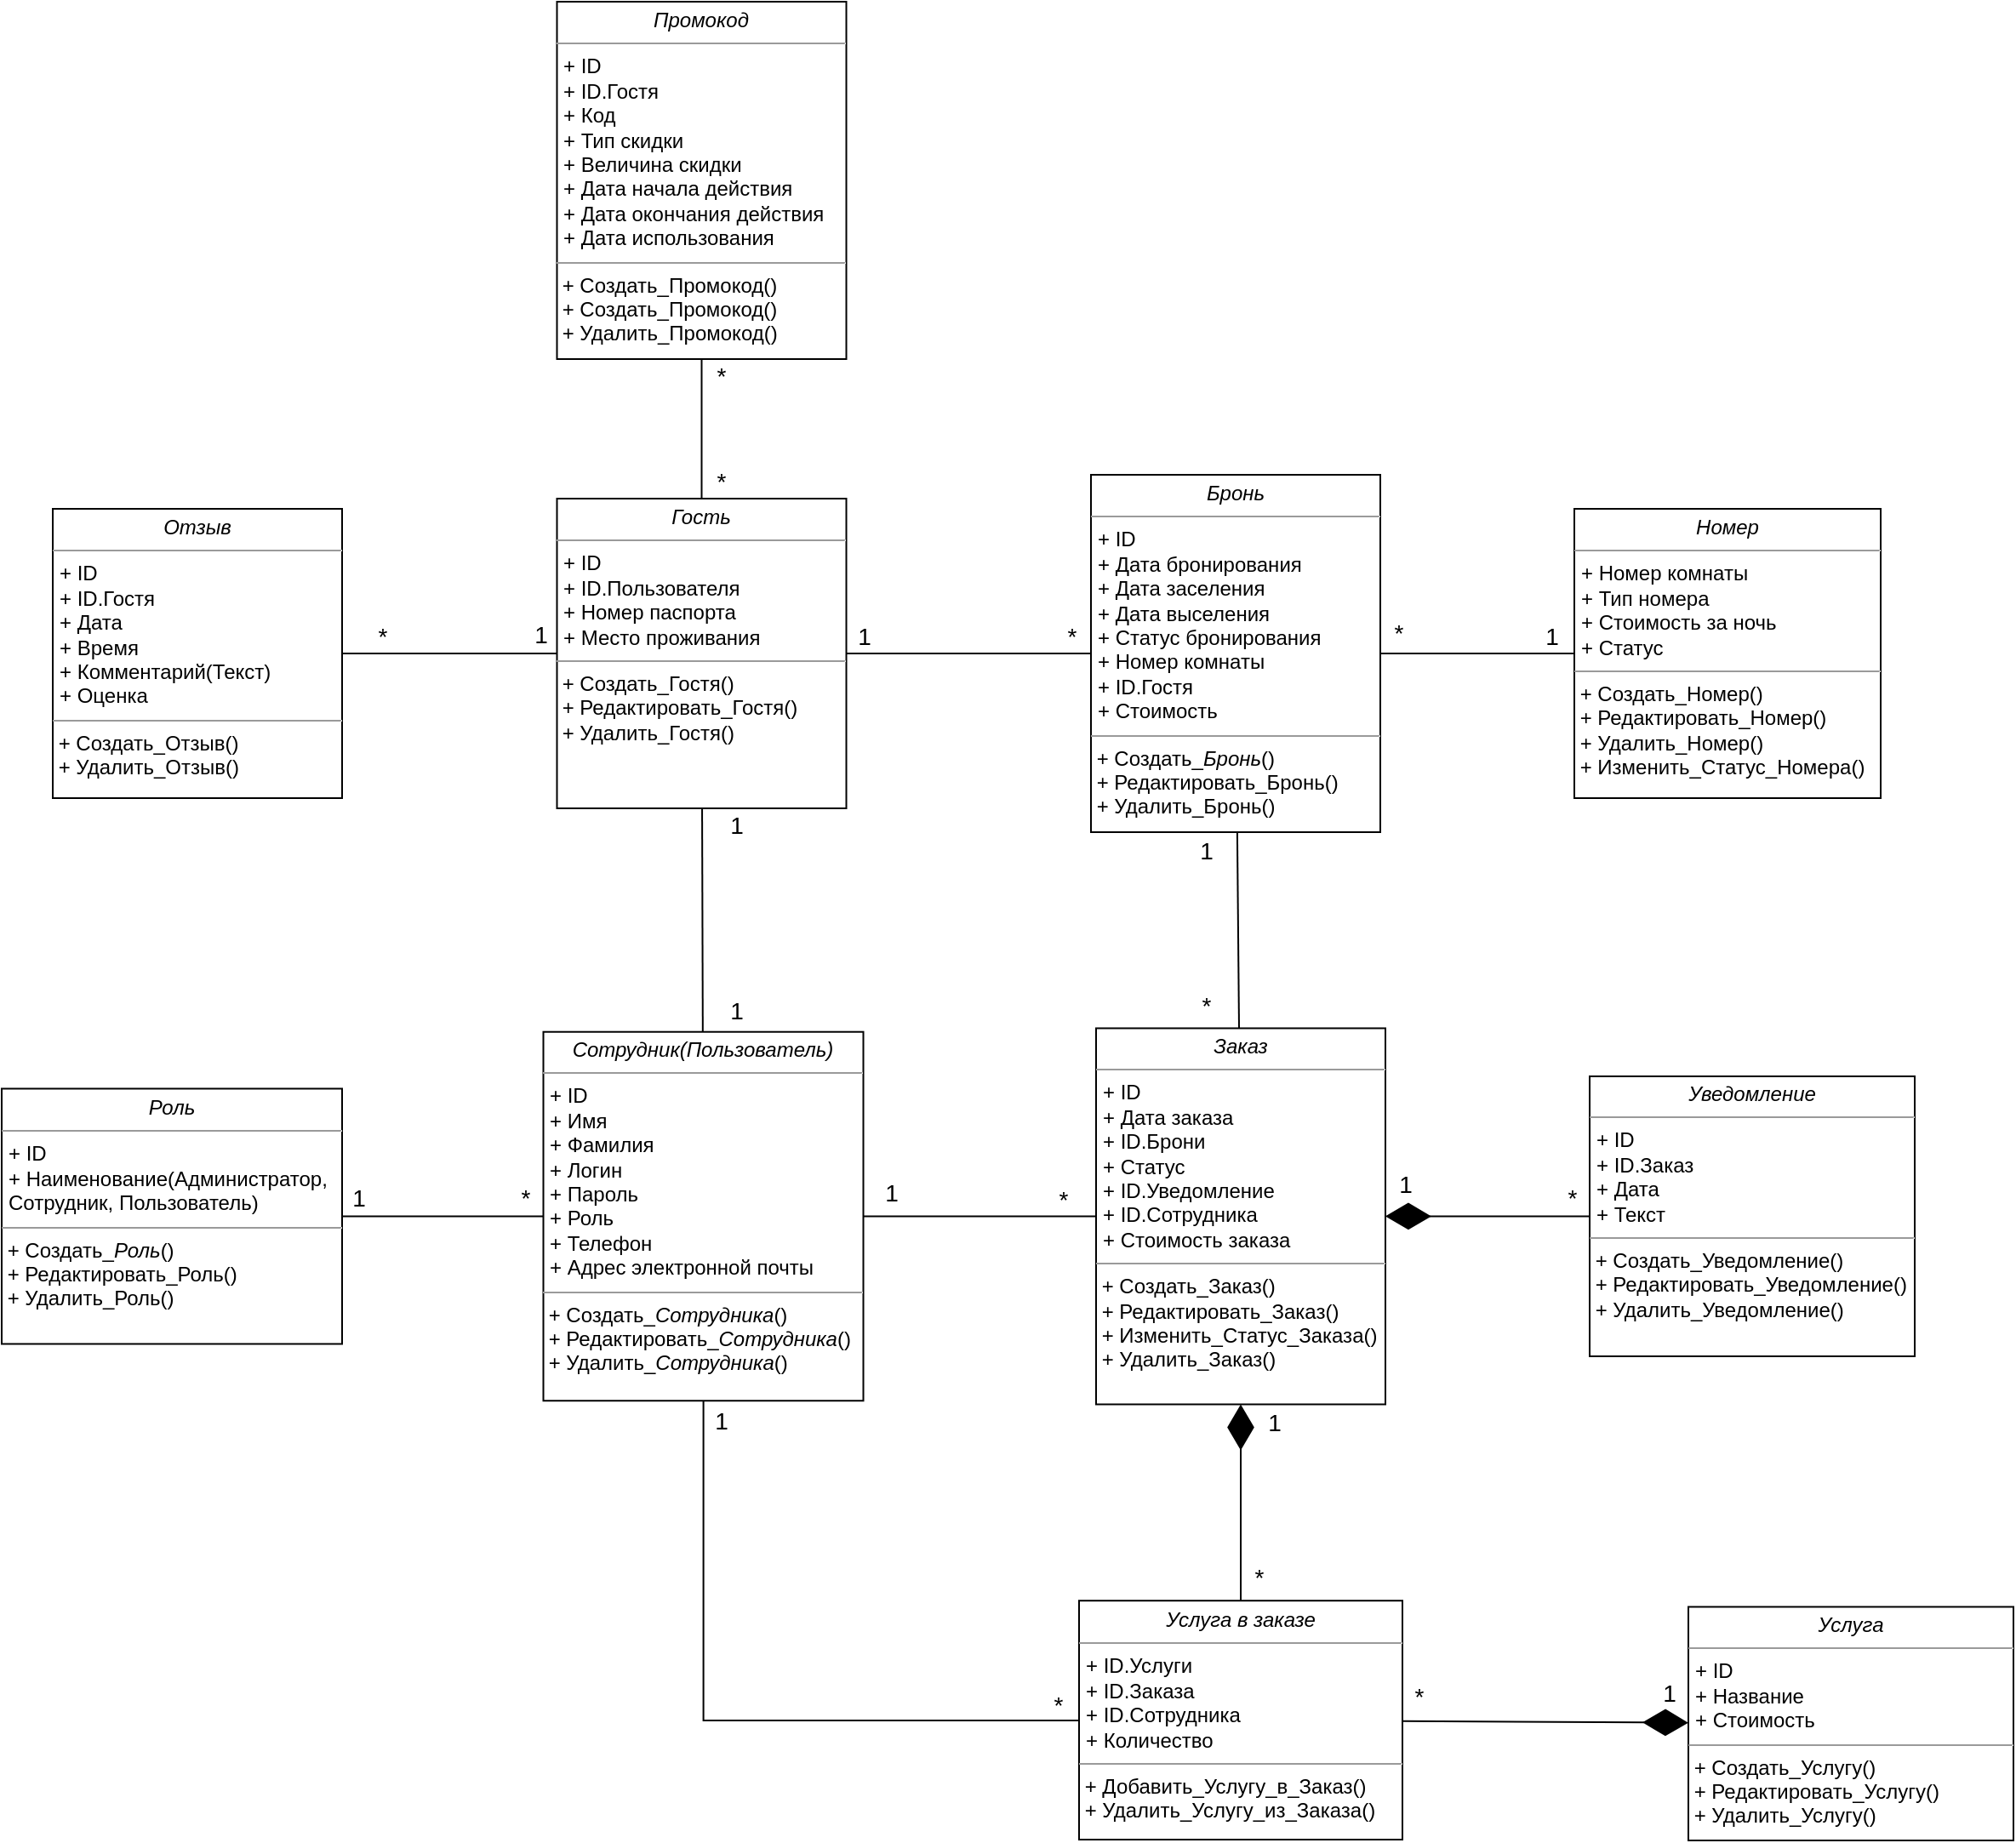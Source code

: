 <mxfile version="24.2.5" type="device" pages="3">
  <diagram name="диаграмма классов" id="4UZevMlDHQLLAToFfh2x">
    <mxGraphModel dx="2219" dy="3937" grid="1" gridSize="10" guides="1" tooltips="1" connect="1" arrows="1" fold="1" page="1" pageScale="1" pageWidth="1169" pageHeight="827" math="0" shadow="0">
      <root>
        <mxCell id="0" />
        <mxCell id="1" parent="0" />
        <mxCell id="VQiJD34QYU6taHy1_duN-1" value="&lt;p style=&quot;margin:0px;margin-top:4px;text-align:center;&quot;&gt;&lt;i&gt;Гость&lt;/i&gt;&lt;/p&gt;&lt;hr size=&quot;1&quot;&gt;&lt;p style=&quot;margin:0px;margin-left:4px;&quot;&gt;+ &lt;font&gt;ID&lt;/font&gt;&lt;/p&gt;&lt;p style=&quot;margin:0px;margin-left:4px;&quot;&gt;+ ID.Пользователя&lt;/p&gt;&lt;p style=&quot;margin:0px;margin-left:4px;&quot;&gt;+ Номер паспорта&lt;/p&gt;&lt;p style=&quot;margin:0px;margin-left:4px;&quot;&gt;+ Место проживания&lt;/p&gt;&lt;hr size=&quot;1&quot;&gt;&lt;p style=&quot;margin:0px;margin-left:4px;&quot;&gt;&lt;/p&gt;&amp;nbsp;+ Создать_Гостя()&lt;br&gt;&amp;nbsp;+&amp;nbsp;Редактировать_Гостя()&lt;br&gt;&amp;nbsp;+ Удалить_Гостя()" style="verticalAlign=top;align=left;overflow=fill;fontSize=12;fontFamily=Helvetica;html=1;whiteSpace=wrap;fontColor=#000000;" parent="1" vertex="1">
          <mxGeometry x="84.25" y="-2288" width="170" height="182" as="geometry" />
        </mxCell>
        <mxCell id="VQiJD34QYU6taHy1_duN-2" value="&lt;p style=&quot;margin:0px;margin-top:4px;text-align:center;&quot;&gt;&lt;i&gt;Сотрудник(Пользователь)&lt;/i&gt;&lt;/p&gt;&lt;hr size=&quot;1&quot;&gt;&lt;p style=&quot;border-color: var(--border-color); margin: 0px 0px 0px 4px;&quot;&gt;+&amp;nbsp;&lt;font style=&quot;border-color: var(--border-color);&quot;&gt;ID&lt;/font&gt;&lt;/p&gt;&lt;p style=&quot;border-color: var(--border-color); margin: 0px 0px 0px 4px;&quot;&gt;+ Имя&lt;/p&gt;&lt;p style=&quot;border-color: var(--border-color); margin: 0px 0px 0px 4px;&quot;&gt;+ Фамилия&lt;/p&gt;&lt;p style=&quot;border-color: var(--border-color); margin: 0px 0px 0px 4px;&quot;&gt;+ Логин&lt;/p&gt;&lt;p style=&quot;border-color: var(--border-color); margin: 0px 0px 0px 4px;&quot;&gt;+ Пароль&lt;/p&gt;&lt;p style=&quot;border-color: var(--border-color); margin: 0px 0px 0px 4px;&quot;&gt;+ Роль&lt;/p&gt;&lt;p style=&quot;border-color: var(--border-color); margin: 0px 0px 0px 4px;&quot;&gt;+ Телефон&lt;br style=&quot;border-color: var(--border-color);&quot;&gt;+ Адрес электронной почты&lt;/p&gt;&lt;hr size=&quot;1&quot;&gt;&lt;p style=&quot;margin:0px;margin-left:4px;&quot;&gt;&lt;/p&gt;&amp;nbsp;+ Создать_&lt;i style=&quot;border-color: var(--border-color); text-align: center;&quot;&gt;Сотрудника&lt;/i&gt;()&lt;br&gt;&amp;nbsp;+&amp;nbsp;Редактировать_&lt;i style=&quot;border-color: var(--border-color); text-align: center;&quot;&gt;Сотрудника&lt;/i&gt;()&lt;br&gt;&amp;nbsp;+ Удалить_&lt;i style=&quot;border-color: var(--border-color); text-align: center;&quot;&gt;Сотрудника&lt;/i&gt;()" style="verticalAlign=top;align=left;overflow=fill;fontSize=12;fontFamily=Helvetica;html=1;whiteSpace=wrap;" parent="1" vertex="1">
          <mxGeometry x="76.25" y="-1974.64" width="188" height="216.76" as="geometry" />
        </mxCell>
        <mxCell id="VQiJD34QYU6taHy1_duN-3" value="&lt;p style=&quot;margin:0px;margin-top:4px;text-align:center;&quot;&gt;&lt;i&gt;Уведомление&lt;/i&gt;&lt;/p&gt;&lt;hr size=&quot;1&quot;&gt;&lt;p style=&quot;margin:0px;margin-left:4px;&quot;&gt;+ ID&lt;/p&gt;&lt;p style=&quot;margin:0px;margin-left:4px;&quot;&gt;+ ID.Заказ&lt;/p&gt;&lt;p style=&quot;margin:0px;margin-left:4px;&quot;&gt;+ Дата&lt;/p&gt;&lt;p style=&quot;margin:0px;margin-left:4px;&quot;&gt;+ Текст&lt;/p&gt;&lt;hr size=&quot;1&quot;&gt;&lt;p style=&quot;margin:0px;margin-left:4px;&quot;&gt;&lt;/p&gt;&amp;nbsp;+ Создать_Уведомление()&lt;br&gt;&amp;nbsp;+ Редактировать_Уведомление()&lt;br&gt;&amp;nbsp;+ Удалить_Уведомление()" style="verticalAlign=top;align=left;overflow=fill;fontSize=12;fontFamily=Helvetica;html=1;whiteSpace=wrap;" parent="1" vertex="1">
          <mxGeometry x="691" y="-1948.52" width="191" height="164.52" as="geometry" />
        </mxCell>
        <mxCell id="VQiJD34QYU6taHy1_duN-4" value="&lt;p style=&quot;margin:0px;margin-top:4px;text-align:center;&quot;&gt;&lt;i&gt;Заказ&lt;/i&gt;&lt;/p&gt;&lt;hr size=&quot;1&quot;&gt;&lt;p style=&quot;margin:0px;margin-left:4px;&quot;&gt;+ ID&amp;nbsp;&lt;/p&gt;&lt;p style=&quot;margin:0px;margin-left:4px;&quot;&gt;+ Дата заказа&lt;/p&gt;&lt;p style=&quot;margin:0px;margin-left:4px;&quot;&gt;+ ID.Брони&lt;/p&gt;&lt;p style=&quot;margin:0px;margin-left:4px;&quot;&gt;+ Статус&lt;/p&gt;&lt;p style=&quot;margin:0px;margin-left:4px;&quot;&gt;+ ID.Уведомление&lt;/p&gt;&lt;p style=&quot;margin:0px;margin-left:4px;&quot;&gt;+ ID.Сотрудника&lt;/p&gt;&lt;p style=&quot;margin:0px;margin-left:4px;&quot;&gt;+ Стоимость заказа&lt;/p&gt;&lt;hr size=&quot;1&quot;&gt;&lt;p style=&quot;margin:0px;margin-left:4px;&quot;&gt;&lt;/p&gt;&amp;nbsp;+ Создать_Заказ()&lt;br&gt;&amp;nbsp;+ Редактировать_Заказ()&lt;br&gt;&amp;nbsp;+ Изменить_Статус_Заказа()&lt;br&gt;&amp;nbsp;+ Удалить_Заказ()" style="verticalAlign=top;align=left;overflow=fill;fontSize=12;fontFamily=Helvetica;html=1;whiteSpace=wrap;" parent="1" vertex="1">
          <mxGeometry x="401" y="-1976.76" width="170" height="221" as="geometry" />
        </mxCell>
        <mxCell id="VQiJD34QYU6taHy1_duN-5" value="" style="endArrow=none;endFill=0;endSize=24;html=1;rounded=0;" parent="1" source="VQiJD34QYU6taHy1_duN-2" target="VQiJD34QYU6taHy1_duN-4" edge="1">
          <mxGeometry width="160" relative="1" as="geometry">
            <mxPoint x="-764.5" y="-2230.26" as="sourcePoint" />
            <mxPoint x="-419" y="-2325.76" as="targetPoint" />
          </mxGeometry>
        </mxCell>
        <mxCell id="VQiJD34QYU6taHy1_duN-6" value="" style="endArrow=diamondThin;endFill=1;endSize=24;html=1;rounded=0;" parent="1" source="VQiJD34QYU6taHy1_duN-3" target="VQiJD34QYU6taHy1_duN-4" edge="1">
          <mxGeometry width="160" relative="1" as="geometry">
            <mxPoint x="993.5" y="-1816.89" as="sourcePoint" />
            <mxPoint x="382" y="-1730.39" as="targetPoint" />
          </mxGeometry>
        </mxCell>
        <mxCell id="VQiJD34QYU6taHy1_duN-7" value="&lt;p style=&quot;margin:0px;margin-top:4px;text-align:center;&quot;&gt;&lt;i&gt;Отзыв&lt;/i&gt;&lt;/p&gt;&lt;hr size=&quot;1&quot;&gt;&lt;p style=&quot;margin:0px;margin-left:4px;&quot;&gt;+ ID&lt;/p&gt;&lt;p style=&quot;margin:0px;margin-left:4px;&quot;&gt;+ ID.Гостя&lt;/p&gt;&lt;p style=&quot;margin:0px;margin-left:4px;&quot;&gt;+ Дата&lt;/p&gt;&lt;p style=&quot;margin:0px;margin-left:4px;&quot;&gt;+ Время&lt;/p&gt;&lt;p style=&quot;margin:0px;margin-left:4px;&quot;&gt;+ Комментарий(Текст)&lt;/p&gt;&lt;p style=&quot;margin:0px;margin-left:4px;&quot;&gt;+ Оценка&lt;/p&gt;&lt;hr size=&quot;1&quot;&gt;&lt;p style=&quot;margin:0px;margin-left:4px;&quot;&gt;&lt;/p&gt;&amp;nbsp;+ Создать_Отзыв()&lt;br style=&quot;border-color: var(--border-color);&quot;&gt;&amp;nbsp;+ Удалить_Отзыв()" style="verticalAlign=top;align=left;overflow=fill;fontSize=12;fontFamily=Helvetica;html=1;whiteSpace=wrap;" parent="1" vertex="1">
          <mxGeometry x="-212" y="-2282" width="170" height="170" as="geometry" />
        </mxCell>
        <mxCell id="VQiJD34QYU6taHy1_duN-8" value="&lt;p style=&quot;margin:0px;margin-top:4px;text-align:center;&quot;&gt;&lt;i&gt;Номер&lt;/i&gt;&lt;/p&gt;&lt;hr size=&quot;1&quot;&gt;&lt;p style=&quot;margin:0px;margin-left:4px;&quot;&gt;+ Номер комнаты&lt;/p&gt;&lt;p style=&quot;margin:0px;margin-left:4px;&quot;&gt;&lt;span style=&quot;background-color: initial;&quot;&gt;+ Тип номера&lt;/span&gt;&lt;br&gt;&lt;/p&gt;&lt;p style=&quot;margin:0px;margin-left:4px;&quot;&gt;+ Стоимость за ночь&lt;/p&gt;&lt;p style=&quot;margin:0px;margin-left:4px;&quot;&gt;+ Статус&lt;/p&gt;&lt;hr size=&quot;1&quot;&gt;&lt;p style=&quot;margin:0px;margin-left:4px;&quot;&gt;&lt;/p&gt;&amp;nbsp;+ Создать_&lt;span style=&quot;border-color: var(--border-color); text-align: center;&quot;&gt;Номер&lt;/span&gt;()&lt;br style=&quot;border-color: var(--border-color);&quot;&gt;&amp;nbsp;+ Редактировать_Номер()&lt;br style=&quot;border-color: var(--border-color);&quot;&gt;&amp;nbsp;+ Удалить_Номер()&amp;nbsp;&lt;br&gt;&amp;nbsp;+ Изменить_Статус_Номера()" style="verticalAlign=top;align=left;overflow=fill;fontSize=12;fontFamily=Helvetica;html=1;whiteSpace=wrap;" parent="1" vertex="1">
          <mxGeometry x="682" y="-2282" width="180" height="170" as="geometry" />
        </mxCell>
        <mxCell id="VQiJD34QYU6taHy1_duN-9" value="&lt;p style=&quot;margin:0px;margin-top:4px;text-align:center;&quot;&gt;&lt;i&gt;Бронь&lt;/i&gt;&lt;/p&gt;&lt;hr size=&quot;1&quot;&gt;&lt;p style=&quot;margin:0px;margin-left:4px;&quot;&gt;+ &lt;font&gt;ID&lt;/font&gt;&lt;/p&gt;&lt;p style=&quot;margin:0px;margin-left:4px;&quot;&gt;&lt;span style=&quot;background-color: initial;&quot;&gt;+ Дата бронирования&lt;/span&gt;&lt;br&gt;&lt;/p&gt;&lt;p style=&quot;margin:0px;margin-left:4px;&quot;&gt;+ Дата заселения&amp;nbsp;&lt;/p&gt;&lt;p style=&quot;margin:0px;margin-left:4px;&quot;&gt;+ Дата выселения&lt;/p&gt;&lt;p style=&quot;margin:0px;margin-left:4px;&quot;&gt;+ Статус бронирования&lt;/p&gt;&lt;p style=&quot;margin:0px;margin-left:4px;&quot;&gt;+ Номер комнаты&lt;/p&gt;&lt;p style=&quot;margin:0px;margin-left:4px;&quot;&gt;+ ID.Гостя&lt;/p&gt;&lt;p style=&quot;margin:0px;margin-left:4px;&quot;&gt;+ Стоимость&lt;/p&gt;&lt;hr size=&quot;1&quot;&gt;&lt;p style=&quot;margin:0px;margin-left:4px;&quot;&gt;&lt;/p&gt;&amp;nbsp;+ Создать_&lt;i style=&quot;border-color: var(--border-color); text-align: center;&quot;&gt;Бронь&lt;/i&gt;()&lt;br&gt;&amp;nbsp;+ Редактировать_Бронь()&lt;br&gt;&amp;nbsp;+ Удалить_Бронь()" style="verticalAlign=top;align=left;overflow=fill;fontSize=12;fontFamily=Helvetica;html=1;whiteSpace=wrap;fontColor=#000000;" parent="1" vertex="1">
          <mxGeometry x="398" y="-2302" width="170" height="210" as="geometry" />
        </mxCell>
        <mxCell id="VQiJD34QYU6taHy1_duN-10" value="" style="rounded=0;orthogonalLoop=1;jettySize=auto;html=1;endArrow=none;endFill=0;" parent="1" source="VQiJD34QYU6taHy1_duN-9" target="VQiJD34QYU6taHy1_duN-1" edge="1">
          <mxGeometry relative="1" as="geometry">
            <mxPoint x="205" y="-1969.76" as="targetPoint" />
            <mxPoint x="206" y="-2053.76" as="sourcePoint" />
          </mxGeometry>
        </mxCell>
        <mxCell id="VQiJD34QYU6taHy1_duN-11" value="" style="rounded=0;orthogonalLoop=1;jettySize=auto;html=1;endArrow=none;endFill=0;" parent="1" source="VQiJD34QYU6taHy1_duN-7" target="VQiJD34QYU6taHy1_duN-1" edge="1">
          <mxGeometry relative="1" as="geometry">
            <mxPoint x="-113" y="-1995.88" as="targetPoint" />
            <mxPoint x="-92" y="-2118.64" as="sourcePoint" />
          </mxGeometry>
        </mxCell>
        <mxCell id="VQiJD34QYU6taHy1_duN-12" value="" style="rounded=0;orthogonalLoop=1;jettySize=auto;html=1;endArrow=none;endFill=0;" parent="1" source="VQiJD34QYU6taHy1_duN-8" target="VQiJD34QYU6taHy1_duN-9" edge="1">
          <mxGeometry relative="1" as="geometry">
            <mxPoint x="225" y="-1949.76" as="targetPoint" />
            <mxPoint x="226" y="-2033.76" as="sourcePoint" />
          </mxGeometry>
        </mxCell>
        <mxCell id="VQiJD34QYU6taHy1_duN-13" value="&lt;font color=&quot;#000000&quot;&gt;1&lt;/font&gt;" style="text;html=1;strokeColor=none;fillColor=none;align=center;verticalAlign=middle;whiteSpace=wrap;rounded=0;fontSize=14;fontColor=#FF0000;" parent="1" vertex="1">
          <mxGeometry x="65" y="-2217.76" width="20" height="20" as="geometry" />
        </mxCell>
        <mxCell id="VQiJD34QYU6taHy1_duN-14" value="&lt;font color=&quot;#000000&quot;&gt;*&lt;/font&gt;" style="text;html=1;strokeColor=none;fillColor=none;align=center;verticalAlign=middle;whiteSpace=wrap;rounded=0;fontSize=14;fontColor=#FF0000;" parent="1" vertex="1">
          <mxGeometry x="-28.5" y="-2216.76" width="20" height="20" as="geometry" />
        </mxCell>
        <mxCell id="VQiJD34QYU6taHy1_duN-15" value="&lt;font color=&quot;#000000&quot;&gt;1&lt;/font&gt;" style="text;html=1;strokeColor=none;fillColor=none;align=center;verticalAlign=middle;whiteSpace=wrap;rounded=0;fontSize=14;fontColor=#FF0000;" parent="1" vertex="1">
          <mxGeometry x="255" y="-2216.76" width="20" height="20" as="geometry" />
        </mxCell>
        <mxCell id="VQiJD34QYU6taHy1_duN-16" value="&lt;font color=&quot;#000000&quot;&gt;*&lt;/font&gt;" style="text;html=1;strokeColor=none;fillColor=none;align=center;verticalAlign=middle;whiteSpace=wrap;rounded=0;fontSize=14;fontColor=#FF0000;" parent="1" vertex="1">
          <mxGeometry x="569" y="-2218.76" width="20" height="20" as="geometry" />
        </mxCell>
        <mxCell id="VQiJD34QYU6taHy1_duN-17" value="&lt;font color=&quot;#000000&quot;&gt;1&lt;/font&gt;" style="text;html=1;strokeColor=none;fillColor=none;align=center;verticalAlign=middle;whiteSpace=wrap;rounded=0;fontSize=14;fontColor=#FF0000;" parent="1" vertex="1">
          <mxGeometry x="659" y="-2216.76" width="20" height="20" as="geometry" />
        </mxCell>
        <mxCell id="VQiJD34QYU6taHy1_duN-18" value="&lt;font color=&quot;#000000&quot;&gt;*&lt;/font&gt;" style="text;html=1;strokeColor=none;fillColor=none;align=center;verticalAlign=middle;whiteSpace=wrap;rounded=0;fontSize=14;fontColor=#FF0000;" parent="1" vertex="1">
          <mxGeometry x="377" y="-2216.76" width="20" height="20" as="geometry" />
        </mxCell>
        <mxCell id="VQiJD34QYU6taHy1_duN-19" value="&lt;font color=&quot;#000000&quot;&gt;*&lt;/font&gt;" style="text;html=1;strokeColor=none;fillColor=none;align=center;verticalAlign=middle;whiteSpace=wrap;rounded=0;fontSize=14;fontColor=#FF0000;" parent="1" vertex="1">
          <mxGeometry x="487" y="-1663.76" width="20" height="20" as="geometry" />
        </mxCell>
        <mxCell id="VQiJD34QYU6taHy1_duN-20" value="&lt;font color=&quot;#000000&quot;&gt;*&lt;/font&gt;" style="text;html=1;strokeColor=none;fillColor=none;align=center;verticalAlign=middle;whiteSpace=wrap;rounded=0;fontSize=14;fontColor=#FF0000;" parent="1" vertex="1">
          <mxGeometry x="671" y="-1886.76" width="20" height="20" as="geometry" />
        </mxCell>
        <mxCell id="VQiJD34QYU6taHy1_duN-21" value="&lt;font color=&quot;#000000&quot;&gt;1&lt;/font&gt;" style="text;html=1;strokeColor=none;fillColor=none;align=center;verticalAlign=middle;whiteSpace=wrap;rounded=0;fontSize=14;fontColor=#FF0000;" parent="1" vertex="1">
          <mxGeometry x="573" y="-1894.76" width="20" height="20" as="geometry" />
        </mxCell>
        <mxCell id="VQiJD34QYU6taHy1_duN-22" value="&lt;p style=&quot;margin:0px;margin-top:4px;text-align:center;&quot;&gt;&lt;i&gt;Услуга в заказе&lt;/i&gt;&lt;/p&gt;&lt;hr size=&quot;1&quot;&gt;&lt;p style=&quot;margin:0px;margin-left:4px;&quot;&gt;+ ID.Услуги&lt;/p&gt;&lt;p style=&quot;margin:0px;margin-left:4px;&quot;&gt;+ ID.Заказа&lt;/p&gt;&lt;p style=&quot;margin:0px;margin-left:4px;&quot;&gt;+ ID.Сотрудника&lt;/p&gt;&lt;p style=&quot;margin:0px;margin-left:4px;&quot;&gt;+ Количество&lt;/p&gt;&lt;hr size=&quot;1&quot;&gt;&lt;p style=&quot;margin:0px;margin-left:4px;&quot;&gt;&lt;/p&gt;&amp;nbsp;+ Добавить_Услугу_в_Заказ()&lt;br style=&quot;border-color: var(--border-color);&quot;&gt;&amp;nbsp;+ Удалить_Услугу_из_Заказа()" style="verticalAlign=top;align=left;overflow=fill;fontSize=12;fontFamily=Helvetica;html=1;whiteSpace=wrap;" parent="1" vertex="1">
          <mxGeometry x="391" y="-1640.39" width="190" height="140.39" as="geometry" />
        </mxCell>
        <mxCell id="VQiJD34QYU6taHy1_duN-23" value="" style="endArrow=diamondThin;endFill=1;endSize=24;html=1;rounded=0;" parent="1" source="VQiJD34QYU6taHy1_duN-22" target="VQiJD34QYU6taHy1_duN-4" edge="1">
          <mxGeometry width="160" relative="1" as="geometry">
            <mxPoint x="271" y="-1850.76" as="sourcePoint" />
            <mxPoint x="402" y="-1850.76" as="targetPoint" />
          </mxGeometry>
        </mxCell>
        <mxCell id="VQiJD34QYU6taHy1_duN-24" value="" style="endArrow=diamondThin;endFill=1;endSize=24;html=1;rounded=0;" parent="1" source="VQiJD34QYU6taHy1_duN-22" target="VQiJD34QYU6taHy1_duN-27" edge="1">
          <mxGeometry width="160" relative="1" as="geometry">
            <mxPoint x="-400" y="-2036.263" as="sourcePoint" />
            <mxPoint x="254.75" y="-1570.199" as="targetPoint" />
          </mxGeometry>
        </mxCell>
        <mxCell id="VQiJD34QYU6taHy1_duN-25" value="&lt;font color=&quot;#000000&quot;&gt;1&lt;/font&gt;" style="text;html=1;strokeColor=none;fillColor=none;align=center;verticalAlign=middle;whiteSpace=wrap;rounded=0;fontSize=14;fontColor=#FF0000;" parent="1" vertex="1">
          <mxGeometry x="496" y="-1754.76" width="20" height="20" as="geometry" />
        </mxCell>
        <mxCell id="VQiJD34QYU6taHy1_duN-26" value="&lt;font color=&quot;#000000&quot;&gt;*&lt;/font&gt;" style="text;html=1;strokeColor=none;fillColor=none;align=center;verticalAlign=middle;whiteSpace=wrap;rounded=0;fontSize=14;fontColor=#FF0000;" parent="1" vertex="1">
          <mxGeometry x="581" y="-1594" width="20" height="20" as="geometry" />
        </mxCell>
        <mxCell id="VQiJD34QYU6taHy1_duN-27" value="&lt;p style=&quot;margin:0px;margin-top:4px;text-align:center;&quot;&gt;&lt;i&gt;Услуга&lt;/i&gt;&lt;/p&gt;&lt;hr size=&quot;1&quot;&gt;&lt;p style=&quot;margin:0px;margin-left:4px;&quot;&gt;+ &lt;font&gt;ID&lt;/font&gt;&lt;/p&gt;&lt;p style=&quot;margin:0px;margin-left:4px;&quot;&gt;+ Название&lt;/p&gt;&lt;p style=&quot;margin:0px;margin-left:4px;&quot;&gt;+ Стоимость&lt;br&gt;&lt;/p&gt;&lt;hr size=&quot;1&quot;&gt;&lt;p style=&quot;margin:0px;margin-left:4px;&quot;&gt;&lt;/p&gt;&amp;nbsp;&lt;font&gt;+ Создать_Услугу()&lt;br&gt;&amp;nbsp;+ Редактировать_Услугу()&lt;br style=&quot;border-color: var(--border-color);&quot;&gt;&amp;nbsp;+&amp;nbsp;Удалить_Услугу()&lt;br&gt;&lt;/font&gt;" style="verticalAlign=top;align=left;overflow=fill;fontSize=12;fontFamily=Helvetica;html=1;whiteSpace=wrap;fontColor=#000000;" parent="1" vertex="1">
          <mxGeometry x="749" y="-1636.76" width="191" height="137.26" as="geometry" />
        </mxCell>
        <mxCell id="VQiJD34QYU6taHy1_duN-28" value="&lt;font color=&quot;#000000&quot;&gt;*&lt;/font&gt;" style="text;html=1;strokeColor=none;fillColor=none;align=center;verticalAlign=middle;whiteSpace=wrap;rounded=0;fontSize=14;fontColor=#FF0000;" parent="1" vertex="1">
          <mxGeometry x="372" y="-1885.76" width="20" height="20" as="geometry" />
        </mxCell>
        <mxCell id="VQiJD34QYU6taHy1_duN-29" value="&lt;font color=&quot;#000000&quot;&gt;1&lt;/font&gt;" style="text;html=1;strokeColor=none;fillColor=none;align=center;verticalAlign=middle;whiteSpace=wrap;rounded=0;fontSize=14;fontColor=#FF0000;" parent="1" vertex="1">
          <mxGeometry x="456" y="-2091.0" width="20" height="20" as="geometry" />
        </mxCell>
        <mxCell id="VQiJD34QYU6taHy1_duN-30" value="&lt;font color=&quot;#000000&quot;&gt;*&lt;/font&gt;" style="text;html=1;strokeColor=none;fillColor=none;align=center;verticalAlign=middle;whiteSpace=wrap;rounded=0;fontSize=14;fontColor=#FF0000;" parent="1" vertex="1">
          <mxGeometry x="456" y="-2000" width="20" height="20" as="geometry" />
        </mxCell>
        <mxCell id="VQiJD34QYU6taHy1_duN-31" value="&lt;font color=&quot;#000000&quot;&gt;1&lt;/font&gt;" style="text;html=1;strokeColor=none;fillColor=none;align=center;verticalAlign=middle;whiteSpace=wrap;rounded=0;fontSize=14;fontColor=#FF0000;" parent="1" vertex="1">
          <mxGeometry x="728" y="-1595.76" width="20" height="20" as="geometry" />
        </mxCell>
        <mxCell id="VQiJD34QYU6taHy1_duN-32" value="" style="rounded=0;orthogonalLoop=1;jettySize=auto;html=1;endArrow=none;endFill=0;" parent="1" source="VQiJD34QYU6taHy1_duN-9" target="VQiJD34QYU6taHy1_duN-4" edge="1">
          <mxGeometry relative="1" as="geometry">
            <mxPoint x="631" y="-1880" as="targetPoint" />
            <mxPoint x="760" y="-2089" as="sourcePoint" />
          </mxGeometry>
        </mxCell>
        <mxCell id="VQiJD34QYU6taHy1_duN-33" value="" style="endArrow=none;endFill=0;endSize=24;html=1;rounded=0;edgeStyle=orthogonalEdgeStyle;" parent="1" source="VQiJD34QYU6taHy1_duN-2" target="VQiJD34QYU6taHy1_duN-22" edge="1">
          <mxGeometry width="160" relative="1" as="geometry">
            <mxPoint x="264" y="-1856" as="sourcePoint" />
            <mxPoint x="351" y="-1680" as="targetPoint" />
            <Array as="points">
              <mxPoint x="170" y="-1570" />
            </Array>
          </mxGeometry>
        </mxCell>
        <mxCell id="VQiJD34QYU6taHy1_duN-34" value="&lt;font color=&quot;#000000&quot;&gt;1&lt;/font&gt;" style="text;html=1;strokeColor=none;fillColor=none;align=center;verticalAlign=middle;whiteSpace=wrap;rounded=0;fontSize=14;fontColor=#FF0000;" parent="1" vertex="1">
          <mxGeometry x="171" y="-1755.76" width="20" height="20" as="geometry" />
        </mxCell>
        <mxCell id="VQiJD34QYU6taHy1_duN-35" value="&lt;font color=&quot;#000000&quot;&gt;*&lt;/font&gt;" style="text;html=1;strokeColor=none;fillColor=none;align=center;verticalAlign=middle;whiteSpace=wrap;rounded=0;fontSize=14;fontColor=#FF0000;" parent="1" vertex="1">
          <mxGeometry x="369" y="-1589.39" width="20" height="20" as="geometry" />
        </mxCell>
        <mxCell id="VQiJD34QYU6taHy1_duN-36" value="&lt;p style=&quot;margin:0px;margin-top:4px;text-align:center;&quot;&gt;&lt;i&gt;Роль&lt;/i&gt;&lt;/p&gt;&lt;hr size=&quot;1&quot;&gt;&lt;p style=&quot;border-color: var(--border-color); margin: 0px 0px 0px 4px;&quot;&gt;+&amp;nbsp;&lt;font style=&quot;border-color: var(--border-color);&quot;&gt;ID&lt;/font&gt;&lt;/p&gt;&lt;p style=&quot;border-color: var(--border-color); margin: 0px 0px 0px 4px;&quot;&gt;+ Наименование(Администратор,&lt;/p&gt;&lt;p style=&quot;border-color: var(--border-color); margin: 0px 0px 0px 4px;&quot;&gt;Сотрудник, Пользователь)&lt;/p&gt;&lt;hr size=&quot;1&quot;&gt;&lt;p style=&quot;margin:0px;margin-left:4px;&quot;&gt;&lt;/p&gt;&amp;nbsp;+ Создать_&lt;i style=&quot;border-color: var(--border-color); text-align: center;&quot;&gt;Роль&lt;/i&gt;()&lt;br&gt;&amp;nbsp;+&amp;nbsp;Редактировать_Роль()&lt;br&gt;&amp;nbsp;+ Удалить_Роль()" style="verticalAlign=top;align=left;overflow=fill;fontSize=12;fontFamily=Helvetica;html=1;whiteSpace=wrap;" parent="1" vertex="1">
          <mxGeometry x="-242" y="-1941.26" width="200" height="150" as="geometry" />
        </mxCell>
        <mxCell id="VQiJD34QYU6taHy1_duN-37" value="" style="endArrow=none;endFill=0;endSize=24;html=1;rounded=0;startArrow=none;startFill=0;" parent="1" source="VQiJD34QYU6taHy1_duN-2" target="VQiJD34QYU6taHy1_duN-1" edge="1">
          <mxGeometry width="160" relative="1" as="geometry">
            <mxPoint x="-28" y="-2023.633" as="sourcePoint" />
            <mxPoint x="398.36" y="-2112.5" as="targetPoint" />
          </mxGeometry>
        </mxCell>
        <mxCell id="VQiJD34QYU6taHy1_duN-38" value="&lt;font color=&quot;#000000&quot;&gt;1&lt;/font&gt;" style="text;html=1;strokeColor=none;fillColor=none;align=center;verticalAlign=middle;whiteSpace=wrap;rounded=0;fontSize=14;fontColor=#FF0000;" parent="1" vertex="1">
          <mxGeometry x="271" y="-1890" width="20" height="20" as="geometry" />
        </mxCell>
        <mxCell id="VQiJD34QYU6taHy1_duN-39" value="" style="rounded=0;orthogonalLoop=1;jettySize=auto;html=1;endArrow=none;endFill=0;exitX=0;exitY=0.5;exitDx=0;exitDy=0;entryX=1;entryY=0.5;entryDx=0;entryDy=0;" parent="1" source="VQiJD34QYU6taHy1_duN-2" target="VQiJD34QYU6taHy1_duN-36" edge="1">
          <mxGeometry relative="1" as="geometry">
            <mxPoint x="40" y="-1900" as="sourcePoint" />
            <mxPoint x="-20" y="-1890" as="targetPoint" />
          </mxGeometry>
        </mxCell>
        <mxCell id="VQiJD34QYU6taHy1_duN-40" value="&lt;font color=&quot;#000000&quot;&gt;1&lt;/font&gt;" style="text;html=1;align=center;verticalAlign=middle;whiteSpace=wrap;rounded=0;fontSize=14;" parent="1" vertex="1">
          <mxGeometry x="-42" y="-1886.76" width="20" height="20" as="geometry" />
        </mxCell>
        <mxCell id="VQiJD34QYU6taHy1_duN-41" value="&lt;font color=&quot;#000000&quot;&gt;*&lt;/font&gt;" style="text;html=1;strokeColor=none;fillColor=none;align=center;verticalAlign=middle;whiteSpace=wrap;rounded=0;fontSize=14;fontColor=#FF0000;" parent="1" vertex="1">
          <mxGeometry x="56.25" y="-1886.76" width="20" height="20" as="geometry" />
        </mxCell>
        <mxCell id="VQiJD34QYU6taHy1_duN-42" value="&lt;font color=&quot;#000000&quot;&gt;1&lt;/font&gt;" style="text;html=1;strokeColor=none;fillColor=none;align=center;verticalAlign=middle;whiteSpace=wrap;rounded=0;fontSize=14;fontColor=#FF0000;" parent="1" vertex="1">
          <mxGeometry x="180" y="-2106" width="20" height="20" as="geometry" />
        </mxCell>
        <mxCell id="VQiJD34QYU6taHy1_duN-43" value="&lt;font color=&quot;#000000&quot;&gt;1&lt;/font&gt;" style="text;html=1;strokeColor=none;fillColor=none;align=center;verticalAlign=middle;whiteSpace=wrap;rounded=0;fontSize=14;fontColor=#FF0000;" parent="1" vertex="1">
          <mxGeometry x="180" y="-1996.76" width="20" height="20" as="geometry" />
        </mxCell>
        <mxCell id="KWHGcjA-9n9pQj1a0KGA-1" value="&lt;p style=&quot;margin:0px;margin-top:4px;text-align:center;&quot;&gt;&lt;i&gt;Промокод&lt;/i&gt;&lt;/p&gt;&lt;hr size=&quot;1&quot;&gt;&lt;p style=&quot;margin:0px;margin-left:4px;&quot;&gt;+ ID&lt;/p&gt;&lt;p style=&quot;margin:0px;margin-left:4px;&quot;&gt;+ ID.Гостя&lt;/p&gt;&lt;p style=&quot;margin:0px;margin-left:4px;&quot;&gt;+ Код&lt;/p&gt;&lt;p style=&quot;margin:0px;margin-left:4px;&quot;&gt;+ Тип скидки&lt;/p&gt;&lt;p style=&quot;margin:0px;margin-left:4px;&quot;&gt;+ Величина скидки&lt;/p&gt;&lt;p style=&quot;margin:0px;margin-left:4px;&quot;&gt;+ Дата начала действия&lt;/p&gt;&lt;p style=&quot;margin:0px;margin-left:4px;&quot;&gt;+&amp;nbsp;Дата окончания действия&lt;/p&gt;&lt;p style=&quot;margin:0px;margin-left:4px;&quot;&gt;+&amp;nbsp;Дата использования&lt;/p&gt;&lt;hr size=&quot;1&quot;&gt;&lt;p style=&quot;margin:0px;margin-left:4px;&quot;&gt;&lt;/p&gt;&amp;nbsp;+ Создать_Промокод()&lt;div&gt;&amp;nbsp;+ Создать_Промокод()&lt;br style=&quot;border-color: var(--border-color);&quot;&gt;&amp;nbsp;+ Удалить_Промокод()&lt;/div&gt;" style="verticalAlign=top;align=left;overflow=fill;fontSize=12;fontFamily=Helvetica;html=1;whiteSpace=wrap;" parent="1" vertex="1">
          <mxGeometry x="84.25" y="-2580" width="170" height="210" as="geometry" />
        </mxCell>
        <mxCell id="KWHGcjA-9n9pQj1a0KGA-2" value="" style="rounded=0;orthogonalLoop=1;jettySize=auto;html=1;endArrow=none;endFill=0;entryX=0.5;entryY=0;entryDx=0;entryDy=0;exitX=0.5;exitY=1;exitDx=0;exitDy=0;" parent="1" source="KWHGcjA-9n9pQj1a0KGA-1" target="VQiJD34QYU6taHy1_duN-1" edge="1">
          <mxGeometry relative="1" as="geometry">
            <mxPoint x="94" y="-2187" as="targetPoint" />
            <mxPoint x="-32" y="-2187" as="sourcePoint" />
            <Array as="points" />
          </mxGeometry>
        </mxCell>
        <mxCell id="KWHGcjA-9n9pQj1a0KGA-3" value="&lt;font color=&quot;#000000&quot;&gt;*&lt;/font&gt;" style="text;html=1;strokeColor=none;fillColor=none;align=center;verticalAlign=middle;whiteSpace=wrap;rounded=0;fontSize=14;fontColor=#FF0000;" parent="1" vertex="1">
          <mxGeometry x="171" y="-2370" width="20" height="20" as="geometry" />
        </mxCell>
        <mxCell id="KWHGcjA-9n9pQj1a0KGA-4" value="&lt;font color=&quot;#000000&quot;&gt;*&lt;/font&gt;" style="text;html=1;strokeColor=none;fillColor=none;align=center;verticalAlign=middle;whiteSpace=wrap;rounded=0;fontSize=14;fontColor=#FF0000;" parent="1" vertex="1">
          <mxGeometry x="171" y="-2308" width="20" height="20" as="geometry" />
        </mxCell>
      </root>
    </mxGraphModel>
  </diagram>
  <diagram id="glzTYynZaXbnC1ApDKsu" name="схема сущностей">
    <mxGraphModel dx="868" dy="1261" grid="1" gridSize="10" guides="1" tooltips="1" connect="1" arrows="1" fold="1" page="1" pageScale="1" pageWidth="1169" pageHeight="827" math="0" shadow="0">
      <root>
        <mxCell id="0" />
        <mxCell id="1" parent="0" />
        <mxCell id="8XBgmAjwai9yPyHuXYqB-1" value="" style="edgeStyle=orthogonalEdgeStyle;rounded=0;orthogonalLoop=1;jettySize=auto;html=1;endArrow=none;endFill=0;" parent="1" source="8XBgmAjwai9yPyHuXYqB-33" target="8XBgmAjwai9yPyHuXYqB-3" edge="1">
          <mxGeometry relative="1" as="geometry">
            <mxPoint x="771" y="230" as="sourcePoint" />
            <mxPoint x="751" y="250" as="targetPoint" />
          </mxGeometry>
        </mxCell>
        <mxCell id="8XBgmAjwai9yPyHuXYqB-2" value="Номер" style="whiteSpace=wrap;html=1;rounded=0;fontStyle=1;fontSize=16;" parent="1" vertex="1">
          <mxGeometry x="1103.5" y="131" width="120" height="60" as="geometry" />
        </mxCell>
        <mxCell id="8XBgmAjwai9yPyHuXYqB-3" value="бронирует" style="rhombus;whiteSpace=wrap;html=1;rounded=0;fillColor=#b1ddf0;strokeColor=#10739e;" parent="1" vertex="1">
          <mxGeometry x="565.5" y="120" width="95" height="80" as="geometry" />
        </mxCell>
        <mxCell id="8XBgmAjwai9yPyHuXYqB-4" value="&lt;font color=&quot;#000000&quot;&gt;M&lt;/font&gt;" style="text;html=1;strokeColor=none;fillColor=none;align=center;verticalAlign=middle;whiteSpace=wrap;rounded=0;fontSize=14;fontColor=#FF0000;" parent="1" vertex="1">
          <mxGeometry x="714.5" y="138" width="20" height="20" as="geometry" />
        </mxCell>
        <mxCell id="8XBgmAjwai9yPyHuXYqB-5" value="" style="edgeStyle=orthogonalEdgeStyle;rounded=0;orthogonalLoop=1;jettySize=auto;html=1;endArrow=none;endFill=0;" parent="1" source="8XBgmAjwai9yPyHuXYqB-8" target="8XBgmAjwai9yPyHuXYqB-16" edge="1">
          <mxGeometry relative="1" as="geometry">
            <mxPoint x="536" y="-50" as="sourcePoint" />
          </mxGeometry>
        </mxCell>
        <mxCell id="8XBgmAjwai9yPyHuXYqB-6" value="" style="edgeStyle=orthogonalEdgeStyle;rounded=0;orthogonalLoop=1;jettySize=auto;html=1;endArrow=none;endFill=0;" parent="1" source="8XBgmAjwai9yPyHuXYqB-8" target="8XBgmAjwai9yPyHuXYqB-3" edge="1">
          <mxGeometry relative="1" as="geometry">
            <mxPoint x="591" y="90.003" as="sourcePoint" />
            <mxPoint x="721" y="279.95" as="targetPoint" />
          </mxGeometry>
        </mxCell>
        <mxCell id="8XBgmAjwai9yPyHuXYqB-7" value="" style="edgeStyle=orthogonalEdgeStyle;rounded=0;orthogonalLoop=1;jettySize=auto;html=1;endArrow=none;endFill=0;" parent="1" source="8XBgmAjwai9yPyHuXYqB-8" target="8XBgmAjwai9yPyHuXYqB-52" edge="1">
          <mxGeometry relative="1" as="geometry">
            <Array as="points">
              <mxPoint x="437.5" y="220" />
              <mxPoint x="437.5" y="220" />
            </Array>
          </mxGeometry>
        </mxCell>
        <mxCell id="8XBgmAjwai9yPyHuXYqB-8" value="Гость" style="whiteSpace=wrap;html=1;rounded=0;fontStyle=1;fontSize=16;" parent="1" vertex="1">
          <mxGeometry x="377" y="130" width="120" height="60" as="geometry" />
        </mxCell>
        <mxCell id="8XBgmAjwai9yPyHuXYqB-9" value="" style="edgeStyle=orthogonalEdgeStyle;rounded=0;orthogonalLoop=1;jettySize=auto;html=1;endArrow=none;endFill=0;" parent="1" source="8XBgmAjwai9yPyHuXYqB-10" target="8XBgmAjwai9yPyHuXYqB-42" edge="1">
          <mxGeometry relative="1" as="geometry">
            <mxPoint x="-232.5" y="390" as="targetPoint" />
          </mxGeometry>
        </mxCell>
        <mxCell id="8XBgmAjwai9yPyHuXYqB-10" value="Услуга" style="whiteSpace=wrap;html=1;rounded=0;fontStyle=1;fontSize=16;" parent="1" vertex="1">
          <mxGeometry x="35" y="670" width="120" height="60" as="geometry" />
        </mxCell>
        <mxCell id="8XBgmAjwai9yPyHuXYqB-11" value="Заказ" style="whiteSpace=wrap;html=1;rounded=0;fontStyle=1;fontSize=16;" parent="1" vertex="1">
          <mxGeometry x="378" y="386" width="120" height="60" as="geometry" />
        </mxCell>
        <mxCell id="8XBgmAjwai9yPyHuXYqB-12" value="обрабатывает" style="rhombus;whiteSpace=wrap;html=1;rounded=0;fillColor=#b1ddf0;strokeColor=#10739e;" parent="1" vertex="1">
          <mxGeometry x="565.5" y="376" width="95" height="80" as="geometry" />
        </mxCell>
        <mxCell id="8XBgmAjwai9yPyHuXYqB-13" value="Сотрудник" style="whiteSpace=wrap;html=1;rounded=0;fontStyle=1;fontSize=16;" parent="1" vertex="1">
          <mxGeometry x="734.5" y="386" width="120" height="60" as="geometry" />
        </mxCell>
        <mxCell id="8XBgmAjwai9yPyHuXYqB-14" value="получает" style="rhombus;whiteSpace=wrap;html=1;rounded=0;fillColor=#b1ddf0;strokeColor=#10739e;" parent="1" vertex="1">
          <mxGeometry x="748" y="538" width="95" height="80" as="geometry" />
        </mxCell>
        <mxCell id="8XBgmAjwai9yPyHuXYqB-15" value="" style="edgeStyle=orthogonalEdgeStyle;rounded=0;orthogonalLoop=1;jettySize=auto;html=1;endArrow=none;endFill=0;" parent="1" source="8XBgmAjwai9yPyHuXYqB-16" target="8XBgmAjwai9yPyHuXYqB-17" edge="1">
          <mxGeometry relative="1" as="geometry" />
        </mxCell>
        <mxCell id="8XBgmAjwai9yPyHuXYqB-16" value="оставляет" style="rhombus;whiteSpace=wrap;html=1;rounded=0;fillColor=#b1ddf0;strokeColor=#10739e;" parent="1" vertex="1">
          <mxGeometry x="227.5" y="120" width="95" height="80" as="geometry" />
        </mxCell>
        <mxCell id="8XBgmAjwai9yPyHuXYqB-17" value="Отзыв" style="whiteSpace=wrap;html=1;rounded=0;fontStyle=1;fontSize=16;" parent="1" vertex="1">
          <mxGeometry x="35" y="130" width="120" height="60" as="geometry" />
        </mxCell>
        <mxCell id="8XBgmAjwai9yPyHuXYqB-18" value="" style="endArrow=none;html=1;rounded=0;" parent="1" source="8XBgmAjwai9yPyHuXYqB-11" target="8XBgmAjwai9yPyHuXYqB-12" edge="1">
          <mxGeometry width="50" height="50" relative="1" as="geometry">
            <mxPoint x="409" y="547.997" as="sourcePoint" />
            <mxPoint x="94.0" y="686.92" as="targetPoint" />
          </mxGeometry>
        </mxCell>
        <mxCell id="8XBgmAjwai9yPyHuXYqB-19" value="" style="endArrow=none;html=1;rounded=0;" parent="1" source="8XBgmAjwai9yPyHuXYqB-12" target="8XBgmAjwai9yPyHuXYqB-13" edge="1">
          <mxGeometry width="50" height="50" relative="1" as="geometry">
            <mxPoint x="629.5" y="468" as="sourcePoint" />
            <mxPoint x="721.5" y="468" as="targetPoint" />
          </mxGeometry>
        </mxCell>
        <mxCell id="8XBgmAjwai9yPyHuXYqB-20" value="" style="endArrow=none;html=1;rounded=0;" parent="1" source="8XBgmAjwai9yPyHuXYqB-13" target="8XBgmAjwai9yPyHuXYqB-14" edge="1">
          <mxGeometry width="50" height="50" relative="1" as="geometry">
            <mxPoint x="641" y="468" as="sourcePoint" />
            <mxPoint x="724" y="468" as="targetPoint" />
          </mxGeometry>
        </mxCell>
        <mxCell id="8XBgmAjwai9yPyHuXYqB-21" value="" style="endArrow=none;html=1;rounded=0;edgeStyle=orthogonalEdgeStyle;" parent="1" source="8XBgmAjwai9yPyHuXYqB-14" target="8XBgmAjwai9yPyHuXYqB-26" edge="1">
          <mxGeometry width="50" height="50" relative="1" as="geometry">
            <mxPoint x="701.5" y="658" as="sourcePoint" />
            <mxPoint x="794.5" y="688" as="targetPoint" />
          </mxGeometry>
        </mxCell>
        <mxCell id="8XBgmAjwai9yPyHuXYqB-22" value="&lt;font color=&quot;#000000&quot;&gt;1&lt;/font&gt;" style="text;html=1;strokeColor=none;fillColor=none;align=center;verticalAlign=middle;whiteSpace=wrap;rounded=0;fontSize=14;fontColor=#FF0000;" parent="1" vertex="1">
          <mxGeometry x="499.5" y="139" width="20" height="20" as="geometry" />
        </mxCell>
        <mxCell id="8XBgmAjwai9yPyHuXYqB-23" value="&lt;font color=&quot;#000000&quot;&gt;1&lt;/font&gt;" style="text;html=1;strokeColor=none;fillColor=none;align=center;verticalAlign=middle;whiteSpace=wrap;rounded=0;fontSize=14;fontColor=#FF0000;" parent="1" vertex="1">
          <mxGeometry x="354.5" y="138" width="20" height="20" as="geometry" />
        </mxCell>
        <mxCell id="8XBgmAjwai9yPyHuXYqB-24" value="&lt;font color=&quot;#000000&quot;&gt;1&lt;/font&gt;" style="text;html=1;strokeColor=none;fillColor=none;align=center;verticalAlign=middle;whiteSpace=wrap;rounded=0;fontSize=14;fontColor=#FF0000;" parent="1" vertex="1">
          <mxGeometry x="712.5" y="394" width="20" height="20" as="geometry" />
        </mxCell>
        <mxCell id="8XBgmAjwai9yPyHuXYqB-25" value="содержит" style="rhombus;whiteSpace=wrap;html=1;rounded=0;fillColor=#b1ddf0;strokeColor=#10739e;" parent="1" vertex="1">
          <mxGeometry x="390.5" y="538" width="95" height="80" as="geometry" />
        </mxCell>
        <mxCell id="8XBgmAjwai9yPyHuXYqB-26" value="Уведомления" style="whiteSpace=wrap;html=1;rounded=0;fontStyle=1;fontSize=16;" parent="1" vertex="1">
          <mxGeometry x="553" y="548" width="120" height="60" as="geometry" />
        </mxCell>
        <mxCell id="8XBgmAjwai9yPyHuXYqB-27" value="" style="endArrow=none;html=1;rounded=0;" parent="1" source="8XBgmAjwai9yPyHuXYqB-11" target="8XBgmAjwai9yPyHuXYqB-25" edge="1">
          <mxGeometry width="50" height="50" relative="1" as="geometry">
            <mxPoint x="439" y="488" as="sourcePoint" />
            <mxPoint x="389" y="468" as="targetPoint" />
          </mxGeometry>
        </mxCell>
        <mxCell id="8XBgmAjwai9yPyHuXYqB-28" value="" style="endArrow=none;html=1;rounded=0;" parent="1" source="8XBgmAjwai9yPyHuXYqB-25" target="8XBgmAjwai9yPyHuXYqB-26" edge="1">
          <mxGeometry width="50" height="50" relative="1" as="geometry">
            <mxPoint x="346" y="658" as="sourcePoint" />
            <mxPoint x="429" y="658" as="targetPoint" />
          </mxGeometry>
        </mxCell>
        <mxCell id="8XBgmAjwai9yPyHuXYqB-29" value="&lt;font color=&quot;#000000&quot;&gt;1&lt;/font&gt;" style="text;html=1;strokeColor=none;fillColor=none;align=center;verticalAlign=middle;whiteSpace=wrap;rounded=0;fontSize=14;fontColor=#FF0000;" parent="1" vertex="1">
          <mxGeometry x="440" y="446" width="20" height="20" as="geometry" />
        </mxCell>
        <mxCell id="8XBgmAjwai9yPyHuXYqB-30" value="&lt;font color=&quot;#000000&quot;&gt;M&lt;/font&gt;" style="text;html=1;strokeColor=none;fillColor=none;align=center;verticalAlign=middle;whiteSpace=wrap;rounded=0;fontSize=14;fontColor=#FF0000;" parent="1" vertex="1">
          <mxGeometry x="157" y="139" width="20" height="20" as="geometry" />
        </mxCell>
        <mxCell id="8XBgmAjwai9yPyHuXYqB-31" value="&lt;font color=&quot;#000000&quot;&gt;M&lt;/font&gt;" style="text;html=1;strokeColor=none;fillColor=none;align=center;verticalAlign=middle;whiteSpace=wrap;rounded=0;fontSize=14;fontColor=#FF0000;" parent="1" vertex="1">
          <mxGeometry x="673.5" y="558" width="20" height="20" as="geometry" />
        </mxCell>
        <mxCell id="8XBgmAjwai9yPyHuXYqB-32" value="&lt;font color=&quot;#000000&quot;&gt;M&lt;/font&gt;" style="text;html=1;strokeColor=none;fillColor=none;align=center;verticalAlign=middle;whiteSpace=wrap;rounded=0;fontSize=14;fontColor=#FF0000;" parent="1" vertex="1">
          <mxGeometry x="438.5" y="365" width="20" height="20" as="geometry" />
        </mxCell>
        <mxCell id="8XBgmAjwai9yPyHuXYqB-33" value="Бронь" style="whiteSpace=wrap;html=1;rounded=0;fontStyle=1;fontSize=16;" parent="1" vertex="1">
          <mxGeometry x="735.5" y="130" width="120" height="60" as="geometry" />
        </mxCell>
        <mxCell id="8XBgmAjwai9yPyHuXYqB-34" value="" style="edgeStyle=orthogonalEdgeStyle;rounded=0;orthogonalLoop=1;jettySize=auto;html=1;endArrow=none;endFill=0;" parent="1" source="8XBgmAjwai9yPyHuXYqB-36" target="8XBgmAjwai9yPyHuXYqB-2" edge="1">
          <mxGeometry relative="1" as="geometry">
            <mxPoint x="1086" y="50" as="targetPoint" />
          </mxGeometry>
        </mxCell>
        <mxCell id="8XBgmAjwai9yPyHuXYqB-35" value="" style="edgeStyle=orthogonalEdgeStyle;rounded=0;orthogonalLoop=1;jettySize=auto;html=1;endArrow=none;endFill=0;" parent="1" source="8XBgmAjwai9yPyHuXYqB-36" target="8XBgmAjwai9yPyHuXYqB-33" edge="1">
          <mxGeometry relative="1" as="geometry">
            <mxPoint x="846" y="50" as="targetPoint" />
          </mxGeometry>
        </mxCell>
        <mxCell id="8XBgmAjwai9yPyHuXYqB-36" value="бронирует" style="rhombus;whiteSpace=wrap;html=1;rounded=0;fillColor=#b1ddf0;strokeColor=#10739e;" parent="1" vertex="1">
          <mxGeometry x="934.5" y="120" width="95" height="80" as="geometry" />
        </mxCell>
        <mxCell id="8XBgmAjwai9yPyHuXYqB-37" value="&lt;font color=&quot;#000000&quot;&gt;1&lt;/font&gt;" style="text;html=1;strokeColor=none;fillColor=none;align=center;verticalAlign=middle;whiteSpace=wrap;rounded=0;fontSize=14;fontColor=#FF0000;" parent="1" vertex="1">
          <mxGeometry x="1082.5" y="140" width="20" height="20" as="geometry" />
        </mxCell>
        <mxCell id="8XBgmAjwai9yPyHuXYqB-38" value="&lt;font color=&quot;#000000&quot;&gt;M&lt;/font&gt;" style="text;html=1;strokeColor=none;fillColor=none;align=center;verticalAlign=middle;whiteSpace=wrap;rounded=0;fontSize=14;fontColor=#FF0000;" parent="1" vertex="1">
          <mxGeometry x="857" y="140" width="20" height="20" as="geometry" />
        </mxCell>
        <mxCell id="8XBgmAjwai9yPyHuXYqB-39" value="" style="edgeStyle=orthogonalEdgeStyle;rounded=0;orthogonalLoop=1;jettySize=auto;html=1;endArrow=none;endFill=0;" parent="1" source="8XBgmAjwai9yPyHuXYqB-40" target="8XBgmAjwai9yPyHuXYqB-46" edge="1">
          <mxGeometry relative="1" as="geometry">
            <mxPoint x="225" y="318" as="targetPoint" />
          </mxGeometry>
        </mxCell>
        <mxCell id="8XBgmAjwai9yPyHuXYqB-40" value="Услуга в заказе" style="whiteSpace=wrap;html=1;rounded=0;fontStyle=1;fontSize=16;" parent="1" vertex="1">
          <mxGeometry x="30" y="387" width="130" height="60" as="geometry" />
        </mxCell>
        <mxCell id="8XBgmAjwai9yPyHuXYqB-41" value="" style="edgeStyle=orthogonalEdgeStyle;rounded=0;orthogonalLoop=1;jettySize=auto;html=1;endArrow=none;endFill=0;" parent="1" source="8XBgmAjwai9yPyHuXYqB-42" target="8XBgmAjwai9yPyHuXYqB-40" edge="1">
          <mxGeometry relative="1" as="geometry" />
        </mxCell>
        <mxCell id="8XBgmAjwai9yPyHuXYqB-42" value="содержит" style="rhombus;whiteSpace=wrap;html=1;rounded=0;fillColor=#b1ddf0;strokeColor=#10739e;" parent="1" vertex="1">
          <mxGeometry x="47.5" y="538" width="95" height="80" as="geometry" />
        </mxCell>
        <mxCell id="8XBgmAjwai9yPyHuXYqB-43" value="&lt;font color=&quot;#000000&quot;&gt;1&lt;/font&gt;" style="text;html=1;strokeColor=none;fillColor=none;align=center;verticalAlign=middle;whiteSpace=wrap;rounded=0;fontSize=14;fontColor=#FF0000;" parent="1" vertex="1">
          <mxGeometry x="774.5" y="448" width="20" height="20" as="geometry" />
        </mxCell>
        <mxCell id="8XBgmAjwai9yPyHuXYqB-44" value="&lt;font color=&quot;#000000&quot;&gt;M&lt;/font&gt;" style="text;html=1;strokeColor=none;fillColor=none;align=center;verticalAlign=middle;whiteSpace=wrap;rounded=0;fontSize=14;fontColor=#FF0000;" parent="1" vertex="1">
          <mxGeometry x="533" y="558" width="20" height="20" as="geometry" />
        </mxCell>
        <mxCell id="8XBgmAjwai9yPyHuXYqB-45" value="" style="edgeStyle=orthogonalEdgeStyle;rounded=0;orthogonalLoop=1;jettySize=auto;html=1;endArrow=none;endFill=0;" parent="1" source="8XBgmAjwai9yPyHuXYqB-46" target="8XBgmAjwai9yPyHuXYqB-11" edge="1">
          <mxGeometry relative="1" as="geometry">
            <mxPoint x="305" y="458" as="sourcePoint" />
          </mxGeometry>
        </mxCell>
        <mxCell id="8XBgmAjwai9yPyHuXYqB-46" value="содержит" style="rhombus;whiteSpace=wrap;html=1;rounded=0;fillColor=#b1ddf0;strokeColor=#10739e;" parent="1" vertex="1">
          <mxGeometry x="227.5" y="376" width="95" height="80" as="geometry" />
        </mxCell>
        <mxCell id="8XBgmAjwai9yPyHuXYqB-47" value="&lt;font color=&quot;#000000&quot;&gt;1&lt;/font&gt;" style="text;html=1;strokeColor=none;fillColor=none;align=center;verticalAlign=middle;whiteSpace=wrap;rounded=0;fontSize=14;fontColor=#FF0000;" parent="1" vertex="1">
          <mxGeometry x="95.5" y="646" width="20" height="20" as="geometry" />
        </mxCell>
        <mxCell id="8XBgmAjwai9yPyHuXYqB-48" value="&lt;font color=&quot;#000000&quot;&gt;M&lt;/font&gt;" style="text;html=1;strokeColor=none;fillColor=none;align=center;verticalAlign=middle;whiteSpace=wrap;rounded=0;fontSize=14;fontColor=#FF0000;" parent="1" vertex="1">
          <mxGeometry x="96.5" y="449" width="20" height="20" as="geometry" />
        </mxCell>
        <mxCell id="8XBgmAjwai9yPyHuXYqB-49" value="&lt;font color=&quot;#000000&quot;&gt;M&lt;/font&gt;" style="text;html=1;strokeColor=none;fillColor=none;align=center;verticalAlign=middle;whiteSpace=wrap;rounded=0;fontSize=14;fontColor=#FF0000;" parent="1" vertex="1">
          <mxGeometry x="160" y="395" width="20" height="20" as="geometry" />
        </mxCell>
        <mxCell id="8XBgmAjwai9yPyHuXYqB-50" value="&lt;font color=&quot;#000000&quot;&gt;1&lt;/font&gt;" style="text;html=1;strokeColor=none;fillColor=none;align=center;verticalAlign=middle;whiteSpace=wrap;rounded=0;fontSize=14;fontColor=#FF0000;" parent="1" vertex="1">
          <mxGeometry x="356" y="395" width="20" height="20" as="geometry" />
        </mxCell>
        <mxCell id="8XBgmAjwai9yPyHuXYqB-51" value="" style="edgeStyle=orthogonalEdgeStyle;rounded=0;orthogonalLoop=1;jettySize=auto;html=1;endArrow=none;endFill=0;" parent="1" source="8XBgmAjwai9yPyHuXYqB-52" target="8XBgmAjwai9yPyHuXYqB-11" edge="1">
          <mxGeometry relative="1" as="geometry">
            <Array as="points">
              <mxPoint x="436.5" y="418" />
              <mxPoint x="436.5" y="418" />
            </Array>
          </mxGeometry>
        </mxCell>
        <mxCell id="8XBgmAjwai9yPyHuXYqB-52" value="создает" style="rhombus;whiteSpace=wrap;html=1;rounded=0;fillColor=#b1ddf0;strokeColor=#10739e;" parent="1" vertex="1">
          <mxGeometry x="389.5" y="250" width="95" height="80" as="geometry" />
        </mxCell>
        <mxCell id="8XBgmAjwai9yPyHuXYqB-53" value="&lt;font color=&quot;#000000&quot;&gt;1&lt;/font&gt;" style="text;html=1;strokeColor=none;fillColor=none;align=center;verticalAlign=middle;whiteSpace=wrap;rounded=0;fontSize=14;fontColor=#FF0000;" parent="1" vertex="1">
          <mxGeometry x="439.5" y="194" width="20" height="20" as="geometry" />
        </mxCell>
        <mxCell id="8XBgmAjwai9yPyHuXYqB-54" value="&lt;font color=&quot;#000000&quot;&gt;M&lt;/font&gt;" style="text;html=1;strokeColor=none;fillColor=none;align=center;verticalAlign=middle;whiteSpace=wrap;rounded=0;fontSize=14;fontColor=#FF0000;" parent="1" vertex="1">
          <mxGeometry x="497.5" y="394" width="20" height="20" as="geometry" />
        </mxCell>
        <mxCell id="8XBgmAjwai9yPyHuXYqB-55" value="Роль" style="whiteSpace=wrap;html=1;rounded=0;fontStyle=1;fontSize=16;" parent="1" vertex="1">
          <mxGeometry x="1103.5" y="386" width="120" height="60" as="geometry" />
        </mxCell>
        <mxCell id="8XBgmAjwai9yPyHuXYqB-56" value="" style="edgeStyle=orthogonalEdgeStyle;rounded=0;orthogonalLoop=1;jettySize=auto;html=1;endArrow=none;endFill=0;" parent="1" source="8XBgmAjwai9yPyHuXYqB-58" target="8XBgmAjwai9yPyHuXYqB-55" edge="1">
          <mxGeometry relative="1" as="geometry">
            <mxPoint x="1102.5" y="418" as="targetPoint" />
          </mxGeometry>
        </mxCell>
        <mxCell id="8XBgmAjwai9yPyHuXYqB-57" value="" style="edgeStyle=orthogonalEdgeStyle;rounded=0;orthogonalLoop=1;jettySize=auto;html=1;endArrow=none;endFill=0;" parent="1" source="8XBgmAjwai9yPyHuXYqB-58" target="8XBgmAjwai9yPyHuXYqB-13" edge="1">
          <mxGeometry relative="1" as="geometry">
            <mxPoint x="854.5" y="417" as="targetPoint" />
          </mxGeometry>
        </mxCell>
        <mxCell id="8XBgmAjwai9yPyHuXYqB-58" value="содержит" style="rhombus;whiteSpace=wrap;html=1;rounded=0;fillColor=#b1ddf0;strokeColor=#10739e;" parent="1" vertex="1">
          <mxGeometry x="933.5" y="376" width="95" height="80" as="geometry" />
        </mxCell>
        <mxCell id="8XBgmAjwai9yPyHuXYqB-59" value="&lt;font color=&quot;#000000&quot;&gt;1&lt;/font&gt;" style="text;html=1;strokeColor=none;fillColor=none;align=center;verticalAlign=middle;whiteSpace=wrap;rounded=0;fontSize=14;fontColor=#FF0000;" parent="1" vertex="1">
          <mxGeometry x="1081.5" y="397" width="20" height="20" as="geometry" />
        </mxCell>
        <mxCell id="8XBgmAjwai9yPyHuXYqB-60" value="&lt;font color=&quot;#000000&quot;&gt;M&lt;/font&gt;" style="text;html=1;strokeColor=none;fillColor=none;align=center;verticalAlign=middle;whiteSpace=wrap;rounded=0;fontSize=14;fontColor=#FF0000;" parent="1" vertex="1">
          <mxGeometry x="856" y="397" width="20" height="20" as="geometry" />
        </mxCell>
        <mxCell id="OtNdgNej4ZAkwNwC5k_d-1" value="применяет" style="rhombus;whiteSpace=wrap;html=1;rounded=0;fillColor=#b1ddf0;strokeColor=#10739e;" parent="1" vertex="1">
          <mxGeometry x="747" y="-20" width="95" height="80" as="geometry" />
        </mxCell>
        <mxCell id="OtNdgNej4ZAkwNwC5k_d-6" value="" style="rounded=0;orthogonalLoop=1;jettySize=auto;html=1;endArrow=none;endFill=0;exitX=0.5;exitY=1;exitDx=0;exitDy=0;entryX=0.5;entryY=0;entryDx=0;entryDy=0;" parent="1" source="OtNdgNej4ZAkwNwC5k_d-1" edge="1" target="8XBgmAjwai9yPyHuXYqB-33">
          <mxGeometry relative="1" as="geometry">
            <mxPoint x="500" y="56" as="sourcePoint" />
            <mxPoint x="438" y="130" as="targetPoint" />
          </mxGeometry>
        </mxCell>
        <mxCell id="OtNdgNej4ZAkwNwC5k_d-7" value="Промокод" style="whiteSpace=wrap;html=1;rounded=0;fontStyle=1;fontSize=16;" parent="1" vertex="1">
          <mxGeometry x="734.5" y="-160" width="120" height="60" as="geometry" />
        </mxCell>
        <mxCell id="OtNdgNej4ZAkwNwC5k_d-8" value="" style="rounded=0;orthogonalLoop=1;jettySize=auto;html=1;endArrow=none;endFill=0;entryX=0.5;entryY=1;entryDx=0;entryDy=0;exitX=0.5;exitY=0;exitDx=0;exitDy=0;" parent="1" source="OtNdgNej4ZAkwNwC5k_d-1" target="OtNdgNej4ZAkwNwC5k_d-7" edge="1">
          <mxGeometry relative="1" as="geometry">
            <mxPoint x="520" y="10" as="sourcePoint" />
            <mxPoint x="450" y="-40" as="targetPoint" />
          </mxGeometry>
        </mxCell>
        <mxCell id="OtNdgNej4ZAkwNwC5k_d-9" value="&lt;font color=&quot;#000000&quot;&gt;M&lt;/font&gt;" style="text;html=1;strokeColor=none;fillColor=none;align=center;verticalAlign=middle;whiteSpace=wrap;rounded=0;fontSize=14;fontColor=#FF0000;" parent="1" vertex="1">
          <mxGeometry x="770" y="110" width="20" height="20" as="geometry" />
        </mxCell>
        <mxCell id="OtNdgNej4ZAkwNwC5k_d-10" value="&lt;font color=&quot;#000000&quot;&gt;M&lt;/font&gt;" style="text;html=1;strokeColor=none;fillColor=none;align=center;verticalAlign=middle;whiteSpace=wrap;rounded=0;fontSize=14;fontColor=#FF0000;" parent="1" vertex="1">
          <mxGeometry x="770" y="-90" width="20" height="20" as="geometry" />
        </mxCell>
        <mxCell id="HnBApD0al2DdVi9-Lr-M-1" value="Промокод в бронировании" style="whiteSpace=wrap;html=1;rounded=0;fontStyle=1;fontSize=16;" vertex="1" parent="1">
          <mxGeometry x="934.5" y="-20" width="138" height="65" as="geometry" />
        </mxCell>
        <mxCell id="HnBApD0al2DdVi9-Lr-M-2" value="&lt;font color=&quot;#000000&quot;&gt;M&lt;/font&gt;" style="text;html=1;strokeColor=none;fillColor=none;align=center;verticalAlign=middle;whiteSpace=wrap;rounded=0;fontSize=14;fontColor=#FF0000;" vertex="1" parent="1">
          <mxGeometry x="1009.5" y="-40" width="20" height="20" as="geometry" />
        </mxCell>
        <mxCell id="HnBApD0al2DdVi9-Lr-M-3" value="" style="rounded=0;orthogonalLoop=1;jettySize=auto;html=1;endArrow=none;endFill=0;entryX=0.5;entryY=1;entryDx=0;entryDy=0;exitX=0.75;exitY=0;exitDx=0;exitDy=0;edgeStyle=orthogonalEdgeStyle;" edge="1" parent="1" source="8XBgmAjwai9yPyHuXYqB-33" target="HnBApD0al2DdVi9-Lr-M-1">
          <mxGeometry relative="1" as="geometry">
            <mxPoint x="805" y="-10" as="sourcePoint" />
            <mxPoint x="805" y="-90" as="targetPoint" />
          </mxGeometry>
        </mxCell>
        <mxCell id="HnBApD0al2DdVi9-Lr-M-4" value="" style="rounded=0;orthogonalLoop=1;jettySize=auto;html=1;endArrow=none;endFill=0;entryX=1;entryY=0.5;entryDx=0;entryDy=0;exitX=0.5;exitY=0;exitDx=0;exitDy=0;edgeStyle=orthogonalEdgeStyle;" edge="1" parent="1" source="HnBApD0al2DdVi9-Lr-M-1" target="OtNdgNej4ZAkwNwC5k_d-7">
          <mxGeometry relative="1" as="geometry">
            <mxPoint x="815" as="sourcePoint" />
            <mxPoint x="815" y="-80" as="targetPoint" />
          </mxGeometry>
        </mxCell>
        <mxCell id="YORkkPgwlCOsVw8siPQD-1" value="&lt;font color=&quot;#000000&quot;&gt;1&lt;/font&gt;" style="text;html=1;strokeColor=none;fillColor=none;align=center;verticalAlign=middle;whiteSpace=wrap;rounded=0;fontSize=14;fontColor=#FF0000;" vertex="1" parent="1">
          <mxGeometry x="857" y="-150" width="20" height="20" as="geometry" />
        </mxCell>
        <mxCell id="YORkkPgwlCOsVw8siPQD-2" value="&lt;font color=&quot;#000000&quot;&gt;M&lt;/font&gt;" style="text;html=1;strokeColor=none;fillColor=none;align=center;verticalAlign=middle;whiteSpace=wrap;rounded=0;fontSize=14;fontColor=#FF0000;" vertex="1" parent="1">
          <mxGeometry x="1009.5" y="50" width="20" height="20" as="geometry" />
        </mxCell>
        <mxCell id="YORkkPgwlCOsVw8siPQD-3" value="&lt;font color=&quot;#000000&quot;&gt;1&lt;/font&gt;" style="text;html=1;strokeColor=none;fillColor=none;align=center;verticalAlign=middle;whiteSpace=wrap;rounded=0;fontSize=14;fontColor=#FF0000;" vertex="1" parent="1">
          <mxGeometry x="823" y="110" width="20" height="20" as="geometry" />
        </mxCell>
      </root>
    </mxGraphModel>
  </diagram>
  <diagram id="3ZKalMe9P8pUS12M2QvN" name="даталогическая модель">
    <mxGraphModel dx="3104" dy="4276" grid="1" gridSize="10" guides="1" tooltips="1" connect="1" arrows="1" fold="1" page="1" pageScale="1" pageWidth="1169" pageHeight="827" math="0" shadow="0">
      <root>
        <mxCell id="0" />
        <mxCell id="1" parent="0" />
        <mxCell id="GneFODlDDPBrOBvmog_k-1" value="&lt;p style=&quot;margin:0px;margin-top:4px;text-align:center;&quot;&gt;&lt;i&gt;Guest&lt;/i&gt;&lt;/p&gt;&lt;hr size=&quot;1&quot;&gt;&lt;p style=&quot;margin: 0px 0px 0px 4px;&quot;&gt;&lt;font face=&quot;Times New Roman&quot; style=&quot;font-size: 12px;&quot;&gt;+ &lt;font style=&quot;font-size: 12px;&quot;&gt;Id:&amp;nbsp;&lt;/font&gt;&lt;span style=&quot;background-color: initial;&quot;&gt;INT, PK, AI&lt;/span&gt;&lt;/font&gt;&lt;/p&gt;&lt;p style=&quot;margin: 0px 0px 0px 4px;&quot;&gt;&lt;font face=&quot;Times New Roman&quot; style=&quot;font-size: 12px;&quot;&gt;+&amp;nbsp;&lt;span style=&quot;background-color: initial;&quot;&gt;UserId:&amp;nbsp;&lt;/span&gt;&lt;span style=&quot;background-color: initial; line-height: 107%;&quot; lang=&quot;EN&quot;&gt;INT, NOT NULL, FK&lt;/span&gt;&lt;span style=&quot;background-color: initial; line-height: 107%;&quot; lang=&quot;EN-US&quot;&gt;(USER.ID)&lt;/span&gt;&lt;/font&gt;&lt;/p&gt;&lt;p style=&quot;margin: 0px 0px 0px 4px;&quot;&gt;&lt;font face=&quot;Times New Roman&quot; style=&quot;font-size: 12px;&quot;&gt;+&amp;nbsp;&lt;span style=&quot;background-color: initial; line-height: 107%;&quot; lang=&quot;EN&quot;&gt;Pas&lt;/span&gt;&lt;span style=&quot;background-color: initial; line-height: 107%;&quot; lang=&quot;EN-US&quot;&gt;sport&lt;/span&gt;&lt;span style=&quot;background-color: initial; line-height: 107%;&quot; lang=&quot;EN&quot;&gt;Number:&amp;nbsp;&lt;/span&gt;&lt;span style=&quot;background-color: initial;&quot;&gt;VARCHAR(20),&amp;nbsp;&lt;/span&gt;&lt;span style=&quot;background-color: initial;&quot;&gt;NOT NULL, UNIQUE&lt;/span&gt;&lt;/font&gt;&lt;/p&gt;&lt;p style=&quot;margin: 0px 0px 0px 4px;&quot;&gt;&lt;font face=&quot;Times New Roman&quot; style=&quot;font-size: 12px;&quot;&gt;+&amp;nbsp;&lt;span style=&quot;background-color: initial;&quot;&gt;Residence:&amp;nbsp;&lt;/span&gt;&lt;span style=&quot;background-color: initial;&quot;&gt;VARCHAR(255),&amp;nbsp;&lt;/span&gt;&lt;span style=&quot;background-color: initial;&quot;&gt;NULL&lt;/span&gt;&lt;/font&gt;&lt;/p&gt;&lt;p style=&quot;margin:0px;margin-left:4px;&quot;&gt;&lt;/p&gt;" style="verticalAlign=top;align=left;overflow=fill;fontSize=12;fontFamily=Helvetica;html=1;whiteSpace=wrap;fontColor=#000000;" parent="1" vertex="1">
          <mxGeometry x="46.43" y="-2262.5" width="247.63" height="121" as="geometry" />
        </mxCell>
        <mxCell id="GneFODlDDPBrOBvmog_k-2" value="&lt;p style=&quot;margin:0px;margin-top:4px;text-align:center;&quot;&gt;&lt;i&gt;Employee(User)&lt;/i&gt;&lt;/p&gt;&lt;hr size=&quot;1&quot;&gt;&lt;p style=&quot;border-color: var(--border-color); margin: 0px 0px 0px 4px;&quot;&gt;&lt;font style=&quot;font-size: 12px;&quot; face=&quot;Times New Roman&quot;&gt;+&amp;nbsp;&lt;font style=&quot;border-color: var(--border-color); font-size: 12px;&quot;&gt;Id:&amp;nbsp;&lt;/font&gt;&lt;span style=&quot;background-color: initial;&quot;&gt;INT, PK,AI&lt;/span&gt;&lt;/font&gt;&lt;/p&gt;&lt;p style=&quot;border-color: var(--border-color); margin: 0px 0px 0px 4px;&quot;&gt;&lt;font style=&quot;font-size: 12px;&quot; face=&quot;ZaMdlOvvrRR3wpytrYbO&quot;&gt;+&amp;nbsp;&lt;span style=&quot;background-color: initial;&quot;&gt;FirstName:&amp;nbsp;&lt;/span&gt;&lt;span style=&quot;background-color: initial;&quot;&gt;VARCHAR(100),&amp;nbsp;&lt;/span&gt;&lt;span style=&quot;background-color: initial;&quot;&gt;NOT NULL&lt;/span&gt;&lt;/font&gt;&lt;/p&gt;&lt;p style=&quot;border-color: var(--border-color); margin: 0px 0px 0px 4px;&quot;&gt;&lt;font style=&quot;font-size: 12px;&quot; face=&quot;ZaMdlOvvrRR3wpytrYbO&quot;&gt;+&amp;nbsp;&lt;span style=&quot;background-color: initial;&quot;&gt;LastName:&amp;nbsp;&lt;/span&gt;&lt;span style=&quot;background-color: initial;&quot;&gt;VARCHAR(100),&amp;nbsp;&lt;/span&gt;&lt;span style=&quot;background-color: initial;&quot;&gt;NOT NULL&lt;/span&gt;&lt;/font&gt;&lt;/p&gt;&lt;p style=&quot;border-color: var(--border-color); margin: 0px 0px 0px 4px;&quot;&gt;&lt;font style=&quot;font-size: 12px;&quot; face=&quot;ZaMdlOvvrRR3wpytrYbO&quot;&gt;+&amp;nbsp;&lt;span style=&quot;background-color: initial;&quot;&gt;Login:&amp;nbsp;&lt;/span&gt;&lt;span style=&quot;background-color: initial; line-height: 107%;&quot; lang=&quot;EN&quot;&gt;VARCHAR(100), NOT NULL, &lt;/span&gt;&lt;span style=&quot;background-color: initial; line-height: 107%;&quot; lang=&quot;EN-US&quot;&gt;&amp;nbsp;UNIQUE&lt;/span&gt;&lt;/font&gt;&lt;/p&gt;&lt;p style=&quot;border-color: var(--border-color); margin: 0px 0px 0px 4px;&quot;&gt;&lt;font face=&quot;Times New Roman&quot; style=&quot;font-size: 12px;&quot;&gt;&lt;font style=&quot;font-size: 12px;&quot;&gt;+&amp;nbsp;&lt;/font&gt;&lt;span style=&quot;background-color: initial;&quot;&gt;Password:&amp;nbsp;&lt;/span&gt;&lt;span style=&quot;background-color: initial;&quot;&gt;VARCHAR(255),&amp;nbsp;&lt;/span&gt;&lt;span style=&quot;background-color: initial;&quot;&gt;NOT NULL&lt;/span&gt;&lt;/font&gt;&lt;/p&gt;&lt;p style=&quot;border-color: var(--border-color); margin: 0px 0px 0px 4px;&quot;&gt;&lt;font face=&quot;E_mKeFHWtC6CGYMrSzhC&quot; style=&quot;font-size: 12px;&quot;&gt;&lt;font style=&quot;font-size: 12px;&quot;&gt;+&amp;nbsp;&lt;/font&gt;&lt;span style=&quot;background-color: initial;&quot;&gt;Role:&amp;nbsp;&lt;/span&gt;&lt;span style=&quot;background-color: initial;&quot;&gt;INT,&lt;/span&gt;&lt;span style=&quot;background-color: initial;&quot;&gt;&amp;nbsp; &lt;/span&gt;&lt;span style=&quot;background-color: initial;&quot;&gt;NOT NULL, FK(ROLE.ID)&lt;/span&gt;&lt;/font&gt;&lt;/p&gt;&lt;p style=&quot;border-color: var(--border-color); margin: 0px 0px 0px 4px;&quot;&gt;&lt;font face=&quot;E_mKeFHWtC6CGYMrSzhC&quot; style=&quot;font-size: 12px;&quot;&gt;&lt;font style=&quot;font-size: 12px;&quot;&gt;+&amp;nbsp;&lt;/font&gt;&lt;span style=&quot;line-height: 107%;&quot; lang=&quot;EN&quot;&gt;PhoneNumber:&amp;nbsp;&lt;/span&gt;&lt;span style=&quot;line-height: 107%;&quot; lang=&quot;EN&quot;&gt;VARCHAR(20), NULL&lt;/span&gt;&lt;font style=&quot;font-size: 12px;&quot;&gt;&lt;br style=&quot;border-color: var(--border-color);&quot;&gt;+&amp;nbsp;&lt;/font&gt;&lt;span style=&quot;background-color: initial;&quot;&gt;Email:&amp;nbsp;&lt;/span&gt;&lt;span style=&quot;background-color: initial; line-height: 107%;&quot; lang=&quot;EN&quot;&gt;VARCHAR(100), NOT NULL,&amp;nbsp;&lt;/span&gt;&lt;span style=&quot;background-color: initial; line-height: 107%;&quot; lang=&quot;EN-US&quot;&gt;UNIQUE&lt;/span&gt;&lt;/font&gt;&lt;/p&gt;" style="verticalAlign=top;align=left;overflow=fill;fontSize=12;fontFamily=Helvetica;html=1;whiteSpace=wrap;" parent="1" vertex="1">
          <mxGeometry x="46.43" y="-1953.58" width="249.69" height="174.64" as="geometry" />
        </mxCell>
        <mxCell id="GneFODlDDPBrOBvmog_k-3" value="&lt;p style=&quot;margin:0px;margin-top:4px;text-align:center;&quot;&gt;&lt;i&gt;Notification&lt;/i&gt;&lt;/p&gt;&lt;hr size=&quot;1&quot;&gt;&lt;p style=&quot;margin:0px;margin-left:4px;&quot;&gt;+ Id:&amp;nbsp;&lt;span style=&quot;font-family: &amp;quot;Times New Roman&amp;quot;, serif; font-size: 11pt; background-color: initial;&quot;&gt;INT, PK,AI&lt;/span&gt;&lt;/p&gt;&lt;p style=&quot;margin:0px;margin-left:4px;&quot;&gt;+&amp;nbsp;&lt;span style=&quot;font-family: &amp;quot;Times New Roman&amp;quot;, serif; font-size: 11pt; background-color: initial;&quot;&gt;OrderId:&amp;nbsp;&lt;/span&gt;&lt;span style=&quot;font-family: &amp;quot;Times New Roman&amp;quot;, serif; font-size: 11pt; background-color: initial;&quot;&gt;INT, NOT NULL&lt;/span&gt;&lt;/p&gt;&lt;p style=&quot;margin:0px;margin-left:4px;&quot;&gt;+&amp;nbsp;&lt;span style=&quot;font-family: &amp;quot;Times New Roman&amp;quot;, serif; font-size: 11pt; background-color: initial;&quot;&gt;NotificationDateTime:&amp;nbsp;&lt;/span&gt;&lt;span style=&quot;font-family: &amp;quot;Times New Roman&amp;quot;, serif; font-size: 11pt; background-color: initial;&quot;&gt;DATETIME, NOT NULL&lt;/span&gt;&lt;/p&gt;&lt;p style=&quot;margin:0px;margin-left:4px;&quot;&gt;+&amp;nbsp;&lt;span style=&quot;font-family: &amp;quot;Times New Roman&amp;quot;, serif; font-size: 11pt; background-color: initial;&quot;&gt;NotificationText:&amp;nbsp;&lt;/span&gt;&lt;span style=&quot;font-family: &amp;quot;Times New Roman&amp;quot;, serif; font-size: 11pt; background-color: initial;&quot;&gt;TEXT, NOT NULL&lt;/span&gt;&lt;/p&gt;&lt;p style=&quot;margin:0px;margin-left:4px;&quot;&gt;&lt;/p&gt;" style="verticalAlign=top;align=left;overflow=fill;fontSize=12;fontFamily=Helvetica;html=1;whiteSpace=wrap;" parent="1" vertex="1">
          <mxGeometry x="880" y="-1920.52" width="309" height="108.52" as="geometry" />
        </mxCell>
        <mxCell id="GneFODlDDPBrOBvmog_k-4" value="&lt;p style=&quot;margin: 4px 0px 0px; text-align: center;&quot;&gt;&lt;i style=&quot;&quot;&gt;&lt;font style=&quot;font-size: 12px;&quot;&gt;Order&lt;/font&gt;&lt;/i&gt;&lt;/p&gt;&lt;hr style=&quot;&quot; size=&quot;1&quot;&gt;&lt;p style=&quot;margin: 0px 0px 0px 4px;&quot;&gt;&lt;font face=&quot;Times New Roman&quot; style=&quot;font-size: 12px;&quot;&gt;+ Id:&amp;nbsp;&lt;span style=&quot;background-color: initial;&quot;&gt;INT, PK, AI&lt;/span&gt;&lt;/font&gt;&lt;/p&gt;&lt;p style=&quot;margin: 0px 0px 0px 4px;&quot;&gt;&lt;font face=&quot;Times New Roman&quot; style=&quot;font-size: 12px;&quot;&gt;+&amp;nbsp;&lt;span style=&quot;background-color: initial;&quot;&gt;OrderDateTime:&amp;nbsp;&lt;/span&gt;&lt;span style=&quot;background-color: initial; line-height: 107%;&quot; lang=&quot;EN&quot;&gt;DATE&lt;/span&gt;&lt;span style=&quot;background-color: initial; line-height: 107%;&quot; lang=&quot;EN-US&quot;&gt;TIME&lt;/span&gt;&lt;span style=&quot;background-color: initial; line-height: 107%;&quot; lang=&quot;EN&quot;&gt;,&lt;/span&gt;&lt;span style=&quot;background-color: initial; line-height: 107%;&quot; lang=&quot;EN&quot;&gt; &lt;/span&gt;&lt;span style=&quot;background-color: initial; line-height: 107%;&quot; lang=&quot;EN-US&quot;&gt;NOT NULL&lt;/span&gt;&lt;/font&gt;&lt;/p&gt;&lt;p style=&quot;margin: 0px 0px 0px 4px;&quot;&gt;&lt;font face=&quot;Times New Roman&quot; style=&quot;font-size: 12px;&quot;&gt;+&amp;nbsp;&lt;span style=&quot;background-color: initial;&quot;&gt;ReservationId:&amp;nbsp;&lt;/span&gt;&lt;span style=&quot;background-color: initial; line-height: 107%;&quot; lang=&quot;EN&quot;&gt;INT, &lt;/span&gt;&lt;span style=&quot;background-color: initial; line-height: 107%;&quot; lang=&quot;EN-US&quot;&gt;NOT NULL, FK(RESERVATION.ID)&lt;/span&gt;&lt;/font&gt;&lt;/p&gt;&lt;p style=&quot;margin: 0px 0px 0px 4px;&quot;&gt;&lt;font face=&quot;Times New Roman&quot; style=&quot;font-size: 12px;&quot;&gt;+&amp;nbsp;&lt;span style=&quot;background-color: initial;&quot;&gt;OrderStatus:&amp;nbsp;&lt;/span&gt;&lt;span style=&quot;background-color: initial;&quot;&gt;VARCHAR(50),&amp;nbsp;&lt;/span&gt;&lt;span style=&quot;background-color: initial;&quot;&gt;NOT NULL&lt;/span&gt;&lt;/font&gt;&lt;/p&gt;&lt;p style=&quot;margin: 0px 0px 0px 4px;&quot;&gt;&lt;font face=&quot;Times New Roman&quot; style=&quot;font-size: 12px;&quot;&gt;+&amp;nbsp;&lt;span style=&quot;background-color: initial;&quot;&gt;NotificationId:&amp;nbsp;&lt;/span&gt;&lt;span style=&quot;background-color: initial;&quot;&gt;INT, NULLABLE, FK(NOTIFICATION.ID)&lt;/span&gt;&lt;/font&gt;&lt;/p&gt;&lt;p style=&quot;margin: 0px 0px 0px 4px;&quot;&gt;&lt;font face=&quot;Times New Roman&quot; style=&quot;font-size: 12px;&quot;&gt;&lt;font style=&quot;font-size: 12px;&quot;&gt;+&amp;nbsp;&lt;span style=&quot;background-color: initial;&quot;&gt;EmployeeId:&amp;nbsp;&lt;/span&gt;&lt;/font&gt;&lt;span style=&quot;background-color: initial;&quot;&gt;INT, NOT NULL, FK(EMPLOYEE.ID)&lt;/span&gt;&lt;/font&gt;&lt;/p&gt;&lt;p style=&quot;margin: 0px 0px 0px 4px;&quot;&gt;&lt;font face=&quot;Times New Roman&quot; style=&quot;font-size: 12px;&quot;&gt;&lt;font style=&quot;font-size: 12px;&quot;&gt;+&amp;nbsp;&lt;span style=&quot;background-color: initial;&quot;&gt;Cost:&amp;nbsp;&lt;/span&gt;&lt;/font&gt;&lt;span style=&quot;background-color: initial;&quot;&gt;DECIMAL(10,2), NOT NULL&lt;/span&gt;&lt;/font&gt;&lt;/p&gt;" style="verticalAlign=top;align=left;overflow=fill;fontSize=12;fontFamily=Helvetica;html=1;whiteSpace=wrap;" parent="1" vertex="1">
          <mxGeometry x="399.5" y="-1936.25" width="348.5" height="140" as="geometry" />
        </mxCell>
        <mxCell id="GneFODlDDPBrOBvmog_k-5" value="" style="endArrow=none;endFill=0;endSize=24;html=1;rounded=0;" parent="1" source="GneFODlDDPBrOBvmog_k-2" target="GneFODlDDPBrOBvmog_k-4" edge="1">
          <mxGeometry width="160" relative="1" as="geometry">
            <mxPoint x="-764.5" y="-2230.26" as="sourcePoint" />
            <mxPoint x="-419" y="-2325.76" as="targetPoint" />
          </mxGeometry>
        </mxCell>
        <mxCell id="GneFODlDDPBrOBvmog_k-6" value="" style="endArrow=diamondThin;endFill=1;endSize=24;html=1;rounded=0;" parent="1" source="GneFODlDDPBrOBvmog_k-3" target="GneFODlDDPBrOBvmog_k-4" edge="1">
          <mxGeometry width="160" relative="1" as="geometry">
            <mxPoint x="993.5" y="-1816.89" as="sourcePoint" />
            <mxPoint x="382" y="-1730.39" as="targetPoint" />
          </mxGeometry>
        </mxCell>
        <mxCell id="GneFODlDDPBrOBvmog_k-7" value="&lt;p style=&quot;margin:0px;margin-top:4px;text-align:center;&quot;&gt;&lt;i&gt;Feedback&lt;/i&gt;&lt;/p&gt;&lt;hr size=&quot;1&quot;&gt;&lt;p style=&quot;margin: 0px 0px 0px 4px;&quot;&gt;&lt;font face=&quot;Times New Roman&quot; style=&quot;font-size: 12px;&quot;&gt;+ Id:&amp;nbsp;&lt;span style=&quot;background-color: initial;&quot;&gt;INT, PK,AI&lt;/span&gt;&lt;/font&gt;&lt;/p&gt;&lt;p style=&quot;margin: 0px 0px 0px 4px;&quot;&gt;&lt;font face=&quot;L6gEMN8gP6EsGS0-TXrc&quot; style=&quot;font-size: 12px;&quot;&gt;+&amp;nbsp;&lt;span style=&quot;background-color: initial;&quot;&gt;GuestId:&amp;nbsp;&lt;/span&gt;&lt;span style=&quot;background-color: initial;&quot;&gt;INT, NOT NULL, FK(GUEST.ID)&lt;/span&gt;&lt;/font&gt;&lt;/p&gt;&lt;p style=&quot;margin: 0px 0px 0px 4px;&quot;&gt;&lt;font face=&quot;L6gEMN8gP6EsGS0-TXrc&quot; style=&quot;font-size: 12px;&quot;&gt;+&amp;nbsp;&lt;span style=&quot;background-color: initial;&quot;&gt;FeeadbackDateTime:&amp;nbsp;&lt;/span&gt;&lt;span style=&quot;background-color: initial; line-height: 107%;&quot; lang=&quot;EN&quot;&gt;DATE&lt;/span&gt;&lt;span style=&quot;background-color: initial; line-height: 107%;&quot; lang=&quot;EN-US&quot;&gt;TIME&lt;/span&gt;&lt;span style=&quot;background-color: initial; line-height: 107%;&quot; lang=&quot;EN&quot;&gt;,&amp;nbsp; NOT NULL&lt;/span&gt;&lt;/font&gt;&lt;/p&gt;&lt;p style=&quot;margin: 0px 0px 0px 4px;&quot;&gt;&lt;font face=&quot;L6gEMN8gP6EsGS0-TXrc&quot; style=&quot;font-size: 12px;&quot;&gt;+&amp;nbsp;&lt;span style=&quot;background-color: initial;&quot;&gt;FeedbackText:&amp;nbsp;&lt;/span&gt;&lt;span style=&quot;background-color: initial;&quot;&gt;TEXT, NULL&lt;/span&gt;&lt;/font&gt;&lt;/p&gt;&lt;p style=&quot;margin: 0px 0px 0px 4px;&quot;&gt;&lt;font face=&quot;L6gEMN8gP6EsGS0-TXrc&quot; style=&quot;font-size: 12px;&quot;&gt;+&amp;nbsp;&lt;span style=&quot;background-color: initial;&quot;&gt;Rating:&amp;nbsp;&lt;/span&gt;&lt;span style=&quot;background-color: initial;&quot;&gt;INT,&lt;/span&gt;&lt;span style=&quot;background-color: initial;&quot;&gt;&amp;nbsp; &lt;/span&gt;&lt;span style=&quot;background-color: initial;&quot;&gt;NOT NULL&lt;/span&gt;&lt;/font&gt;&lt;/p&gt;&lt;p style=&quot;margin:0px;margin-left:4px;&quot;&gt;&lt;/p&gt;" style="verticalAlign=top;align=left;overflow=fill;fontSize=12;fontFamily=Helvetica;html=1;whiteSpace=wrap;" parent="1" vertex="1">
          <mxGeometry x="-350" y="-2257.5" width="308" height="112" as="geometry" />
        </mxCell>
        <mxCell id="GneFODlDDPBrOBvmog_k-8" value="&lt;p style=&quot;margin:0px;margin-top:4px;text-align:center;&quot;&gt;&lt;i&gt;Room&lt;/i&gt;&lt;/p&gt;&lt;hr size=&quot;1&quot;&gt;&lt;p style=&quot;margin: 0px 0px 0px 4px;&quot;&gt;&lt;font face=&quot;Times New Roman&quot; style=&quot;font-size: 12px;&quot;&gt;+&amp;nbsp;&lt;span style=&quot;background-color: initial;&quot;&gt;RoomNumber:&amp;nbsp;&lt;/span&gt;&lt;span style=&quot;background-color: initial;&quot;&gt;INT, PK,AI&lt;/span&gt;&lt;/font&gt;&lt;/p&gt;&lt;p style=&quot;margin: 0px 0px 0px 4px;&quot;&gt;&lt;font face=&quot;fubAfNwUvwA1FsCQXflX&quot; style=&quot;font-size: 12px;&quot;&gt;&lt;span style=&quot;background-color: initial;&quot;&gt;+&amp;nbsp;&lt;/span&gt;&lt;span style=&quot;background-color: initial;&quot;&gt;RoomType:&amp;nbsp;&lt;/span&gt;&lt;span style=&quot;background-color: initial;&quot;&gt;VARCHAR(50),&amp;nbsp;&lt;/span&gt;&lt;span style=&quot;background-color: initial;&quot;&gt;NOT NULL&lt;/span&gt;&lt;/font&gt;&lt;/p&gt;&lt;p style=&quot;margin: 0px 0px 0px 4px;&quot;&gt;&lt;font face=&quot;fubAfNwUvwA1FsCQXflX&quot; style=&quot;font-size: 12px;&quot;&gt;&lt;span style=&quot;background-color: initial;&quot;&gt;+&amp;nbsp;&lt;/span&gt;&lt;span style=&quot;background-color: initial;&quot;&gt;CostForNight:&amp;nbsp;&lt;/span&gt;&lt;span style=&quot;background-color: initial;&quot;&gt;DECIMAL(10, 2), NOT NULL&lt;/span&gt;&lt;/font&gt;&lt;/p&gt;&lt;p style=&quot;margin: 0px 0px 0px 4px;&quot;&gt;&lt;font face=&quot;fubAfNwUvwA1FsCQXflX&quot; style=&quot;font-size: 12px;&quot;&gt;+&amp;nbsp;&lt;span style=&quot;background-color: initial;&quot;&gt;RoomStatus:&amp;nbsp;&lt;/span&gt;&lt;span style=&quot;background-color: initial;&quot;&gt;VARCHAR(50),&amp;nbsp;&lt;/span&gt;&lt;span style=&quot;background-color: initial;&quot;&gt;NOT NULL&lt;/span&gt;&lt;/font&gt;&lt;/p&gt;&lt;p style=&quot;margin: 0px 0px 0px 4px;&quot;&gt;&lt;span style=&quot;background-color: initial;&quot;&gt;&lt;font face=&quot;d8shc9cXHJDmc1YKdp-2&quot;&gt;+&amp;nbsp;&lt;/font&gt;&lt;font face=&quot;Times New Roman&quot;&gt;Photo:&amp;nbsp;&lt;/font&gt;&lt;/span&gt;&lt;font style=&quot;background-color: initial;&quot; face=&quot;Vwk4t86mPQflw3JpzMNN&quot;&gt;&lt;span style=&quot;background-color: initial;&quot; class=&quot;hljs-type&quot;&gt;&lt;span style=&quot;line-height: 12.84px;&quot; lang=&quot;EN&quot;&gt;VARBINARY&lt;/span&gt;&lt;/span&gt;&lt;span style=&quot;background-color: initial; line-height: 12.84px;&quot; lang=&quot;EN&quot;&gt;(MAX)&lt;/span&gt;&lt;/font&gt;&lt;/p&gt;&lt;p style=&quot;margin:0px;margin-left:4px;&quot;&gt;&lt;/p&gt;" style="verticalAlign=top;align=left;overflow=fill;fontSize=12;fontFamily=Helvetica;html=1;whiteSpace=wrap;" parent="1" vertex="1">
          <mxGeometry x="870" y="-2258.5" width="268" height="113" as="geometry" />
        </mxCell>
        <mxCell id="GneFODlDDPBrOBvmog_k-9" value="&lt;p style=&quot;margin:0px;margin-top:4px;text-align:center;&quot;&gt;&lt;i&gt;Reservation&lt;/i&gt;&lt;/p&gt;&lt;hr size=&quot;1&quot;&gt;&lt;p style=&quot;margin: 0px 0px 0px 4px;&quot;&gt;&lt;font face=&quot;Times New Roman&quot; style=&quot;font-size: 12px;&quot;&gt;+ &lt;font style=&quot;font-size: 12px;&quot;&gt;Id:&amp;nbsp;&lt;/font&gt;&lt;span style=&quot;background-color: initial;&quot;&gt;INT, PK,AI&lt;/span&gt;&lt;/font&gt;&lt;/p&gt;&lt;p style=&quot;margin: 0px 0px 0px 4px;&quot;&gt;&lt;font face=&quot;hJU_BbsJApN1LwP5327B&quot; style=&quot;font-size: 12px;&quot;&gt;&lt;span style=&quot;background-color: initial;&quot;&gt;+&amp;nbsp;&lt;/span&gt;&lt;span style=&quot;background-color: initial;&quot;&gt;ReservationDate:&amp;nbsp;&lt;/span&gt;&lt;span style=&quot;background-color: initial; line-height: 107%;&quot; lang=&quot;EN&quot;&gt;DATE&lt;/span&gt;&lt;span style=&quot;background-color: initial; line-height: 107%;&quot; lang=&quot;EN-US&quot;&gt;TIME&lt;/span&gt;&lt;span style=&quot;background-color: initial; line-height: 107%;&quot; lang=&quot;EN&quot;&gt;, NOT NULL&lt;/span&gt;&lt;br&gt;&lt;/font&gt;&lt;/p&gt;&lt;p style=&quot;margin: 0px 0px 0px 4px;&quot;&gt;&lt;font face=&quot;hJU_BbsJApN1LwP5327B&quot; style=&quot;font-size: 12px;&quot;&gt;+&amp;nbsp;&lt;span style=&quot;&quot; lang=&quot;EN&quot;&gt;CheckInDate:&amp;nbsp;&lt;/span&gt;&amp;nbsp;&lt;span style=&quot;background-color: initial; line-height: 107%;&quot; lang=&quot;EN&quot;&gt;DATE&lt;/span&gt;&lt;span style=&quot;background-color: initial; line-height: 107%;&quot; lang=&quot;EN-US&quot;&gt;TIME&lt;/span&gt;&lt;span style=&quot;background-color: initial; line-height: 107%;&quot; lang=&quot;EN&quot;&gt; , NOT NULL&lt;/span&gt;&lt;/font&gt;&lt;/p&gt;&lt;p style=&quot;margin: 0px 0px 0px 4px;&quot;&gt;&lt;font face=&quot;hJU_BbsJApN1LwP5327B&quot; style=&quot;font-size: 12px;&quot;&gt;+&amp;nbsp;&lt;span style=&quot;background-color: initial;&quot;&gt;CheckOutDate:&amp;nbsp;&lt;/span&gt;&lt;span style=&quot;background-color: initial; line-height: 107%;&quot; lang=&quot;EN&quot;&gt;DATE&lt;/span&gt;&lt;span style=&quot;background-color: initial; line-height: 107%;&quot; lang=&quot;EN-US&quot;&gt;TIME&lt;/span&gt;&lt;span style=&quot;background-color: initial; line-height: 107%;&quot; lang=&quot;EN&quot;&gt; , NOT NULL&lt;/span&gt;&lt;/font&gt;&lt;/p&gt;&lt;p style=&quot;margin: 0px 0px 0px 4px;&quot;&gt;&lt;font face=&quot;hJU_BbsJApN1LwP5327B&quot; style=&quot;font-size: 12px;&quot;&gt;+&amp;nbsp;&lt;span style=&quot;background-color: initial;&quot;&gt;ReservationStatus:&amp;nbsp;&lt;/span&gt;&lt;span style=&quot;background-color: initial;&quot;&gt;VARCHAR(50),&amp;nbsp;&lt;/span&gt;&lt;span style=&quot;background-color: initial;&quot;&gt;NOT NULL&lt;/span&gt;&lt;/font&gt;&lt;/p&gt;&lt;p style=&quot;margin: 0px 0px 0px 4px;&quot;&gt;&lt;font face=&quot;hJU_BbsJApN1LwP5327B&quot; style=&quot;font-size: 12px;&quot;&gt;+&amp;nbsp;&lt;span style=&quot;background-color: initial;&quot;&gt;RoomNumber:&amp;nbsp;&lt;/span&gt;&lt;span style=&quot;background-color: initial;&quot;&gt;INT, NOT NULL&lt;/span&gt;&lt;/font&gt;&lt;/p&gt;&lt;p style=&quot;margin: 0px 0px 0px 4px;&quot;&gt;&lt;font face=&quot;hJU_BbsJApN1LwP5327B&quot; style=&quot;font-size: 12px;&quot;&gt;+&amp;nbsp;&lt;span style=&quot;background-color: initial;&quot;&gt;GuestId:&amp;nbsp;&lt;/span&gt;&lt;span style=&quot;background-color: initial;&quot;&gt;INT, NOT NULL, FK(GUEST.ID)&lt;/span&gt;&lt;/font&gt;&lt;/p&gt;&lt;p style=&quot;margin: 0px 0px 0px 4px;&quot;&gt;&lt;font face=&quot;hJU_BbsJApN1LwP5327B&quot; style=&quot;font-size: 12px;&quot;&gt;+&amp;nbsp;&lt;span style=&quot;background-color: initial;&quot;&gt;Cost:&amp;nbsp;&lt;/span&gt;&lt;span style=&quot;background-color: initial;&quot;&gt;DECIMAL(10,2), NOT NULL&lt;/span&gt;&lt;/font&gt;&lt;/p&gt;&lt;p style=&quot;margin: 0px 0px 0px 4px;&quot;&gt;&lt;font color=&quot;#ff0000&quot;&gt;&lt;font face=&quot;hJU_BbsJApN1LwP5327B&quot;&gt;+ &lt;/font&gt;&lt;font style=&quot;font-size: 12px;&quot; face=&quot;Times New Roman&quot;&gt;PromocodeId:&amp;nbsp;&lt;span style=&quot;background-color: initial;&quot;&gt;INT, NULL, FK(PROMOCODE.ID)&lt;/span&gt;&lt;/font&gt;&lt;/font&gt;&lt;/p&gt;&lt;p style=&quot;margin:0px;margin-left:4px;&quot;&gt;&lt;/p&gt;" style="verticalAlign=top;align=left;overflow=fill;fontSize=12;fontFamily=Helvetica;html=1;whiteSpace=wrap;fontColor=#000000;" parent="1" vertex="1">
          <mxGeometry x="431.75" y="-2285" width="282" height="167" as="geometry" />
        </mxCell>
        <mxCell id="GneFODlDDPBrOBvmog_k-10" value="" style="rounded=0;orthogonalLoop=1;jettySize=auto;html=1;endArrow=none;endFill=0;" parent="1" source="GneFODlDDPBrOBvmog_k-9" target="GneFODlDDPBrOBvmog_k-1" edge="1">
          <mxGeometry relative="1" as="geometry">
            <mxPoint x="205" y="-1969.76" as="targetPoint" />
            <mxPoint x="206" y="-2053.76" as="sourcePoint" />
          </mxGeometry>
        </mxCell>
        <mxCell id="GneFODlDDPBrOBvmog_k-11" value="" style="rounded=0;orthogonalLoop=1;jettySize=auto;html=1;endArrow=none;endFill=0;" parent="1" source="GneFODlDDPBrOBvmog_k-7" target="GneFODlDDPBrOBvmog_k-1" edge="1">
          <mxGeometry relative="1" as="geometry">
            <mxPoint x="-113" y="-1995.88" as="targetPoint" />
            <mxPoint x="-92" y="-2118.64" as="sourcePoint" />
          </mxGeometry>
        </mxCell>
        <mxCell id="GneFODlDDPBrOBvmog_k-12" value="" style="rounded=0;orthogonalLoop=1;jettySize=auto;html=1;endArrow=none;endFill=0;" parent="1" source="GneFODlDDPBrOBvmog_k-8" target="GneFODlDDPBrOBvmog_k-9" edge="1">
          <mxGeometry relative="1" as="geometry">
            <mxPoint x="225" y="-1949.76" as="targetPoint" />
            <mxPoint x="226" y="-2033.76" as="sourcePoint" />
          </mxGeometry>
        </mxCell>
        <mxCell id="GneFODlDDPBrOBvmog_k-13" value="&lt;font color=&quot;#000000&quot;&gt;1&lt;/font&gt;" style="text;html=1;strokeColor=none;fillColor=none;align=center;verticalAlign=middle;whiteSpace=wrap;rounded=0;fontSize=14;fontColor=#FF0000;" parent="1" vertex="1">
          <mxGeometry x="25.43" y="-2218.76" width="20" height="20" as="geometry" />
        </mxCell>
        <mxCell id="GneFODlDDPBrOBvmog_k-14" value="&lt;font color=&quot;#000000&quot;&gt;*&lt;/font&gt;" style="text;html=1;strokeColor=none;fillColor=none;align=center;verticalAlign=middle;whiteSpace=wrap;rounded=0;fontSize=14;fontColor=#FF0000;" parent="1" vertex="1">
          <mxGeometry x="-42" y="-2216.76" width="20" height="20" as="geometry" />
        </mxCell>
        <mxCell id="GneFODlDDPBrOBvmog_k-15" value="&lt;font color=&quot;#000000&quot;&gt;1&lt;/font&gt;" style="text;html=1;strokeColor=none;fillColor=none;align=center;verticalAlign=middle;whiteSpace=wrap;rounded=0;fontSize=14;fontColor=#FF0000;" parent="1" vertex="1">
          <mxGeometry x="293.06" y="-2218.76" width="20" height="20" as="geometry" />
        </mxCell>
        <mxCell id="GneFODlDDPBrOBvmog_k-16" value="&lt;font color=&quot;#000000&quot;&gt;*&lt;/font&gt;" style="text;html=1;strokeColor=none;fillColor=none;align=center;verticalAlign=middle;whiteSpace=wrap;rounded=0;fontSize=14;fontColor=#FF0000;" parent="1" vertex="1">
          <mxGeometry x="713.75" y="-2230" width="20" height="20" as="geometry" />
        </mxCell>
        <mxCell id="GneFODlDDPBrOBvmog_k-17" value="&lt;font color=&quot;#000000&quot;&gt;1&lt;/font&gt;" style="text;html=1;strokeColor=none;fillColor=none;align=center;verticalAlign=middle;whiteSpace=wrap;rounded=0;fontSize=14;fontColor=#FF0000;" parent="1" vertex="1">
          <mxGeometry x="850" y="-2230" width="20" height="20" as="geometry" />
        </mxCell>
        <mxCell id="GneFODlDDPBrOBvmog_k-18" value="&lt;font color=&quot;#000000&quot;&gt;*&lt;/font&gt;" style="text;html=1;strokeColor=none;fillColor=none;align=center;verticalAlign=middle;whiteSpace=wrap;rounded=0;fontSize=14;fontColor=#FF0000;" parent="1" vertex="1">
          <mxGeometry x="411.75" y="-2218.76" width="20" height="20" as="geometry" />
        </mxCell>
        <mxCell id="GneFODlDDPBrOBvmog_k-19" value="&lt;font color=&quot;#000000&quot;&gt;*&lt;/font&gt;" style="text;html=1;strokeColor=none;fillColor=none;align=center;verticalAlign=middle;whiteSpace=wrap;rounded=0;fontSize=14;fontColor=#FF0000;" parent="1" vertex="1">
          <mxGeometry x="550" y="-1640.39" width="20" height="20" as="geometry" />
        </mxCell>
        <mxCell id="GneFODlDDPBrOBvmog_k-20" value="&lt;font color=&quot;#000000&quot;&gt;*&lt;/font&gt;" style="text;html=1;strokeColor=none;fillColor=none;align=center;verticalAlign=middle;whiteSpace=wrap;rounded=0;fontSize=14;fontColor=#FF0000;" parent="1" vertex="1">
          <mxGeometry x="860" y="-1886.76" width="20" height="20" as="geometry" />
        </mxCell>
        <mxCell id="GneFODlDDPBrOBvmog_k-21" value="&lt;font color=&quot;#000000&quot;&gt;1&lt;/font&gt;" style="text;html=1;strokeColor=none;fillColor=none;align=center;verticalAlign=middle;whiteSpace=wrap;rounded=0;fontSize=14;fontColor=#FF0000;" parent="1" vertex="1">
          <mxGeometry x="748" y="-1900" width="20" height="20" as="geometry" />
        </mxCell>
        <mxCell id="GneFODlDDPBrOBvmog_k-22" value="&lt;p style=&quot;margin: 4px 0px 0px; text-align: center; font-size: 13px;&quot;&gt;&lt;i&gt;ServiceInOrder&lt;/i&gt;&lt;/p&gt;&lt;hr style=&quot;font-size: 13px;&quot; size=&quot;1&quot;&gt;&lt;p style=&quot;margin: 0px 0px 0px 4px;&quot;&gt;&lt;font style=&quot;font-size: 12px;&quot; face=&quot;Times New Roman&quot;&gt;+&amp;nbsp;&lt;/font&gt;&lt;font style=&quot;background-color: initial; font-family: &amp;quot;Times New Roman&amp;quot;;&quot;&gt;Id:&amp;nbsp;&lt;/font&gt;&lt;span style=&quot;background-color: initial; font-family: &amp;quot;Times New Roman&amp;quot;;&quot;&gt;INT, PK,AI&lt;/span&gt;&lt;/p&gt;&lt;p style=&quot;margin: 0px 0px 0px 4px;&quot;&gt;&lt;font style=&quot;font-size: 12px;&quot; face=&quot;Times New Roman&quot;&gt;+ ServiceId:&amp;nbsp;&lt;span style=&quot;background-color: initial;&quot;&gt;INT, NOT NULL, FK(SERVICE.ID)&lt;/span&gt;&lt;/font&gt;&lt;/p&gt;&lt;p style=&quot;margin: 0px 0px 0px 4px;&quot;&gt;&lt;font style=&quot;font-size: 12px;&quot; face=&quot;Times New Roman&quot;&gt;+ OrderId:&amp;nbsp;&lt;span style=&quot;background-color: initial;&quot;&gt;INT, NOT NULL, FK(ORDER.ID)&lt;/span&gt;&lt;/font&gt;&lt;/p&gt;&lt;p style=&quot;margin: 0px 0px 0px 4px;&quot;&gt;&lt;font style=&quot;font-size: 12px;&quot; face=&quot;Times New Roman&quot;&gt;+ EmployeeId:&lt;span style=&quot;background-color: initial;&quot;&gt;INT, NOT NULL, FK(EMPLOYEE.ID)&lt;/span&gt;&lt;/font&gt;&lt;/p&gt;&lt;p style=&quot;margin: 0px 0px 0px 4px;&quot;&gt;&lt;font style=&quot;font-size: 12px;&quot; face=&quot;Times New Roman&quot;&gt;&lt;span style=&quot;background-color: initial;&quot;&gt;+ Amount:&amp;nbsp;&lt;/span&gt;&lt;span style=&quot;background-color: initial;&quot;&gt;INT, NOT NULL&lt;/span&gt;&lt;/font&gt;&lt;/p&gt;" style="verticalAlign=top;align=left;overflow=fill;fontSize=12;fontFamily=Helvetica;html=1;whiteSpace=wrap;" parent="1" vertex="1">
          <mxGeometry x="433.75" y="-1620" width="280" height="110" as="geometry" />
        </mxCell>
        <mxCell id="GneFODlDDPBrOBvmog_k-23" value="" style="endArrow=diamondThin;endFill=1;endSize=24;html=1;rounded=0;" parent="1" source="GneFODlDDPBrOBvmog_k-22" target="GneFODlDDPBrOBvmog_k-4" edge="1">
          <mxGeometry width="160" relative="1" as="geometry">
            <mxPoint x="271" y="-1850.76" as="sourcePoint" />
            <mxPoint x="402" y="-1850.76" as="targetPoint" />
          </mxGeometry>
        </mxCell>
        <mxCell id="GneFODlDDPBrOBvmog_k-24" value="" style="endArrow=diamondThin;endFill=1;endSize=24;html=1;rounded=0;" parent="1" source="GneFODlDDPBrOBvmog_k-22" target="GneFODlDDPBrOBvmog_k-27" edge="1">
          <mxGeometry width="160" relative="1" as="geometry">
            <mxPoint x="-400" y="-2036.263" as="sourcePoint" />
            <mxPoint x="254.75" y="-1570.199" as="targetPoint" />
          </mxGeometry>
        </mxCell>
        <mxCell id="GneFODlDDPBrOBvmog_k-25" value="&lt;font color=&quot;#000000&quot;&gt;1&lt;/font&gt;" style="text;html=1;strokeColor=none;fillColor=none;align=center;verticalAlign=middle;whiteSpace=wrap;rounded=0;fontSize=14;fontColor=#FF0000;" parent="1" vertex="1">
          <mxGeometry x="550" y="-1790" width="20" height="20" as="geometry" />
        </mxCell>
        <mxCell id="GneFODlDDPBrOBvmog_k-26" value="&lt;font color=&quot;#000000&quot;&gt;*&lt;/font&gt;" style="text;html=1;strokeColor=none;fillColor=none;align=center;verticalAlign=middle;whiteSpace=wrap;rounded=0;fontSize=14;fontColor=#FF0000;" parent="1" vertex="1">
          <mxGeometry x="713.75" y="-1594" width="20" height="20" as="geometry" />
        </mxCell>
        <mxCell id="GneFODlDDPBrOBvmog_k-27" value="&lt;p style=&quot;margin:0px;margin-top:4px;text-align:center;&quot;&gt;&lt;i&gt;Service&lt;/i&gt;&lt;/p&gt;&lt;hr size=&quot;1&quot;&gt;&lt;p style=&quot;margin: 0px 0px 0px 4px;&quot;&gt;&lt;font face=&quot;Times New Roman&quot; style=&quot;font-size: 12px;&quot;&gt;+ &lt;font style=&quot;font-size: 12px;&quot;&gt;Id:&amp;nbsp;&lt;/font&gt;&lt;span style=&quot;background-color: initial;&quot;&gt;INT, PK,AI&lt;/span&gt;&lt;/font&gt;&lt;/p&gt;&lt;p style=&quot;margin: 0px 0px 0px 4px;&quot;&gt;&lt;font face=&quot;d8shc9cXHJDmc1YKdp-2&quot; style=&quot;font-size: 12px;&quot;&gt;+ Name:&amp;nbsp;&lt;span style=&quot;background-color: initial;&quot;&gt;VARCHAR(100),&amp;nbsp;&lt;/span&gt;&lt;span style=&quot;background-color: initial;&quot;&gt;NOT NULL&lt;/span&gt;&lt;/font&gt;&lt;/p&gt;&lt;p style=&quot;margin: 0px 0px 0px 4px;&quot;&gt;&lt;font face=&quot;d8shc9cXHJDmc1YKdp-2&quot; style=&quot;font-size: 12px;&quot;&gt;+ Cost:&amp;nbsp;&lt;span style=&quot;background-color: initial;&quot;&gt;DECIMAL, NOT NULL&lt;/span&gt;&lt;/font&gt;&lt;br&gt;&lt;/p&gt;&lt;p style=&quot;margin: 0px 0px 0px 4px;&quot;&gt;&lt;font style=&quot;font-size: 12px;&quot;&gt;&lt;span style=&quot;background-color: initial;&quot;&gt;&lt;font face=&quot;d8shc9cXHJDmc1YKdp-2&quot;&gt;+ &lt;/font&gt;&lt;font style=&quot;font-size: 12px;&quot; face=&quot;Times New Roman&quot;&gt;Photo:&amp;nbsp;&lt;/font&gt;&lt;/span&gt;&lt;/font&gt;&lt;font style=&quot;font-size: 12px;&quot; face=&quot;Vwk4t86mPQflw3JpzMNN&quot;&gt;&lt;span style=&quot;background-color: initial;&quot; class=&quot;hljs-type&quot;&gt;&lt;span style=&quot;line-height: 107%;&quot; lang=&quot;EN&quot;&gt;VARBINARY&lt;/span&gt;&lt;/span&gt;&lt;span style=&quot;background-color: initial; line-height: 107%;&quot; lang=&quot;EN&quot;&gt;(MAX)&lt;/span&gt;&lt;/font&gt;&lt;/p&gt;&lt;font&gt;&lt;br&gt;&lt;/font&gt;" style="verticalAlign=top;align=left;overflow=fill;fontSize=12;fontFamily=Helvetica;html=1;whiteSpace=wrap;fontColor=#000000;" parent="1" vertex="1">
          <mxGeometry x="880" y="-1616.99" width="241" height="93.58" as="geometry" />
        </mxCell>
        <mxCell id="GneFODlDDPBrOBvmog_k-28" value="&lt;font color=&quot;#000000&quot;&gt;*&lt;/font&gt;" style="text;html=1;strokeColor=none;fillColor=none;align=center;verticalAlign=middle;whiteSpace=wrap;rounded=0;fontSize=14;fontColor=#FF0000;" parent="1" vertex="1">
          <mxGeometry x="375.75" y="-1886.76" width="20" height="20" as="geometry" />
        </mxCell>
        <mxCell id="GneFODlDDPBrOBvmog_k-29" value="&lt;font color=&quot;#000000&quot;&gt;1&lt;/font&gt;" style="text;html=1;strokeColor=none;fillColor=none;align=center;verticalAlign=middle;whiteSpace=wrap;rounded=0;fontSize=14;fontColor=#FF0000;" parent="1" vertex="1">
          <mxGeometry x="550" y="-2119.5" width="20" height="20" as="geometry" />
        </mxCell>
        <mxCell id="GneFODlDDPBrOBvmog_k-30" value="&lt;font color=&quot;#000000&quot;&gt;*&lt;/font&gt;" style="text;html=1;strokeColor=none;fillColor=none;align=center;verticalAlign=middle;whiteSpace=wrap;rounded=0;fontSize=14;fontColor=#FF0000;" parent="1" vertex="1">
          <mxGeometry x="550" y="-1956.76" width="20" height="20" as="geometry" />
        </mxCell>
        <mxCell id="GneFODlDDPBrOBvmog_k-31" value="&lt;font color=&quot;#000000&quot;&gt;1&lt;/font&gt;" style="text;html=1;strokeColor=none;fillColor=none;align=center;verticalAlign=middle;whiteSpace=wrap;rounded=0;fontSize=14;fontColor=#FF0000;" parent="1" vertex="1">
          <mxGeometry x="860" y="-1600" width="20" height="20" as="geometry" />
        </mxCell>
        <mxCell id="GneFODlDDPBrOBvmog_k-32" value="" style="rounded=0;orthogonalLoop=1;jettySize=auto;html=1;endArrow=none;endFill=0;" parent="1" source="GneFODlDDPBrOBvmog_k-9" target="GneFODlDDPBrOBvmog_k-4" edge="1">
          <mxGeometry relative="1" as="geometry">
            <mxPoint x="631" y="-1880" as="targetPoint" />
            <mxPoint x="760" y="-2089" as="sourcePoint" />
          </mxGeometry>
        </mxCell>
        <mxCell id="GneFODlDDPBrOBvmog_k-33" value="" style="endArrow=none;endFill=0;endSize=24;html=1;rounded=0;edgeStyle=orthogonalEdgeStyle;" parent="1" source="GneFODlDDPBrOBvmog_k-2" target="GneFODlDDPBrOBvmog_k-22" edge="1">
          <mxGeometry width="160" relative="1" as="geometry">
            <mxPoint x="264" y="-1856" as="sourcePoint" />
            <mxPoint x="351" y="-1680" as="targetPoint" />
            <Array as="points">
              <mxPoint x="170" y="-1570" />
            </Array>
          </mxGeometry>
        </mxCell>
        <mxCell id="GneFODlDDPBrOBvmog_k-34" value="&lt;font color=&quot;#000000&quot;&gt;1&lt;/font&gt;" style="text;html=1;strokeColor=none;fillColor=none;align=center;verticalAlign=middle;whiteSpace=wrap;rounded=0;fontSize=14;fontColor=#FF0000;" parent="1" vertex="1">
          <mxGeometry x="171" y="-1770" width="20" height="20" as="geometry" />
        </mxCell>
        <mxCell id="GneFODlDDPBrOBvmog_k-35" value="&lt;font color=&quot;#000000&quot;&gt;*&lt;/font&gt;" style="text;html=1;strokeColor=none;fillColor=none;align=center;verticalAlign=middle;whiteSpace=wrap;rounded=0;fontSize=14;fontColor=#FF0000;" parent="1" vertex="1">
          <mxGeometry x="395.75" y="-1594.0" width="20" height="20" as="geometry" />
        </mxCell>
        <mxCell id="GneFODlDDPBrOBvmog_k-36" value="&lt;p style=&quot;margin: 4px 0px 0px; text-align: center;&quot;&gt;&lt;i style=&quot;&quot;&gt;&lt;font face=&quot;Helvetica&quot; style=&quot;font-size: 12px;&quot;&gt;Role&lt;/font&gt;&lt;/i&gt;&lt;/p&gt;&lt;hr style=&quot;&quot; size=&quot;1&quot;&gt;&lt;p style=&quot;border-color: var(--border-color); margin: 0px 0px 0px 4px;&quot;&gt;&lt;font face=&quot;asBu_opcMjxkMlQn6tLV&quot; style=&quot;font-size: 12px;&quot;&gt;+&amp;nbsp;&lt;font style=&quot;border-color: var(--border-color); font-size: 12px;&quot;&gt;Id:&amp;nbsp;&lt;/font&gt;&lt;span style=&quot;background-color: initial;&quot;&gt;INT, PK, AI&lt;/span&gt;&lt;/font&gt;&lt;/p&gt;&lt;p style=&quot;border-color: var(--border-color); margin: 0px 0px 0px 4px;&quot;&gt;&lt;font face=&quot;asBu_opcMjxkMlQn6tLV&quot; style=&quot;font-size: 12px;&quot;&gt;+&amp;nbsp;&lt;span style=&quot;&quot; lang=&quot;EN-US&quot;&gt;RoleName:&amp;nbsp;&lt;/span&gt;&lt;span style=&quot;background-color: initial;&quot;&gt;VARCHAR(50),&amp;nbsp;&lt;/span&gt;&lt;span style=&quot;background-color: initial;&quot;&gt;NOT NULL, UNIQUE&lt;/span&gt;&lt;/font&gt;&lt;/p&gt;&lt;p style=&quot;margin:0px;margin-left:4px;&quot;&gt;&lt;/p&gt;" style="verticalAlign=top;align=left;overflow=fill;fontSize=12;fontFamily=Helvetica;html=1;whiteSpace=wrap;" parent="1" vertex="1">
          <mxGeometry x="-310" y="-1904.7" width="268" height="76.89" as="geometry" />
        </mxCell>
        <mxCell id="GneFODlDDPBrOBvmog_k-37" value="" style="endArrow=none;endFill=0;endSize=24;html=1;rounded=0;startArrow=none;startFill=0;" parent="1" source="GneFODlDDPBrOBvmog_k-2" target="GneFODlDDPBrOBvmog_k-1" edge="1">
          <mxGeometry width="160" relative="1" as="geometry">
            <mxPoint x="-28" y="-2023.633" as="sourcePoint" />
            <mxPoint x="398.36" y="-2112.5" as="targetPoint" />
          </mxGeometry>
        </mxCell>
        <mxCell id="GneFODlDDPBrOBvmog_k-38" value="&lt;font color=&quot;#000000&quot;&gt;1&lt;/font&gt;" style="text;html=1;strokeColor=none;fillColor=none;align=center;verticalAlign=middle;whiteSpace=wrap;rounded=0;fontSize=14;fontColor=#FF0000;" parent="1" vertex="1">
          <mxGeometry x="296.12" y="-1886.76" width="20" height="20" as="geometry" />
        </mxCell>
        <mxCell id="GneFODlDDPBrOBvmog_k-39" value="" style="rounded=0;orthogonalLoop=1;jettySize=auto;html=1;endArrow=none;endFill=0;exitX=0;exitY=0.5;exitDx=0;exitDy=0;entryX=1;entryY=0.5;entryDx=0;entryDy=0;" parent="1" source="GneFODlDDPBrOBvmog_k-2" target="GneFODlDDPBrOBvmog_k-36" edge="1">
          <mxGeometry relative="1" as="geometry">
            <mxPoint x="40" y="-1900" as="sourcePoint" />
            <mxPoint x="-20" y="-1890" as="targetPoint" />
          </mxGeometry>
        </mxCell>
        <mxCell id="GneFODlDDPBrOBvmog_k-40" value="&lt;font color=&quot;#000000&quot;&gt;1&lt;/font&gt;" style="text;html=1;align=center;verticalAlign=middle;whiteSpace=wrap;rounded=0;fontSize=14;" parent="1" vertex="1">
          <mxGeometry x="-42" y="-1886.76" width="20" height="20" as="geometry" />
        </mxCell>
        <mxCell id="GneFODlDDPBrOBvmog_k-41" value="&lt;font color=&quot;#000000&quot;&gt;*&lt;/font&gt;" style="text;html=1;strokeColor=none;fillColor=none;align=center;verticalAlign=middle;whiteSpace=wrap;rounded=0;fontSize=14;fontColor=#FF0000;" parent="1" vertex="1">
          <mxGeometry x="25.43" y="-1886.76" width="20" height="20" as="geometry" />
        </mxCell>
        <mxCell id="GneFODlDDPBrOBvmog_k-42" value="&lt;font color=&quot;#000000&quot;&gt;1&lt;/font&gt;" style="text;html=1;strokeColor=none;fillColor=none;align=center;verticalAlign=middle;whiteSpace=wrap;rounded=0;fontSize=14;fontColor=#FF0000;" parent="1" vertex="1">
          <mxGeometry x="180" y="-2132" width="20" height="20" as="geometry" />
        </mxCell>
        <mxCell id="GneFODlDDPBrOBvmog_k-43" value="&lt;font color=&quot;#000000&quot;&gt;1&lt;/font&gt;" style="text;html=1;strokeColor=none;fillColor=none;align=center;verticalAlign=middle;whiteSpace=wrap;rounded=0;fontSize=14;fontColor=#FF0000;" parent="1" vertex="1">
          <mxGeometry x="171" y="-1976.76" width="20" height="20" as="geometry" />
        </mxCell>
        <mxCell id="GneFODlDDPBrOBvmog_k-44" value="&lt;p style=&quot;margin:0px;margin-top:4px;text-align:center;&quot;&gt;&lt;i&gt;Promocode&lt;/i&gt;&lt;/p&gt;&lt;hr size=&quot;1&quot;&gt;&lt;p style=&quot;margin: 0px 0px 0px 4px;&quot;&gt;&lt;font face=&quot;Times New Roman&quot;&gt;&lt;span style=&quot;font-size: 13px;&quot;&gt;+ &lt;/span&gt;&lt;font style=&quot;font-size: 12px;&quot;&gt;Id:&amp;nbsp;&lt;span style=&quot;background-color: initial;&quot;&gt;INT, PK, AI&lt;/span&gt;&lt;/font&gt;&lt;/font&gt;&lt;/p&gt;&lt;p style=&quot;margin: 0px 0px 0px 4px;&quot;&gt;&lt;font face=&quot;PEuKKs-PHX8PLiH_iBbS&quot; style=&quot;font-size: 12px;&quot;&gt;+ Code:&amp;nbsp;&lt;span style=&quot;background-color: initial;&quot;&gt;VARCHAR(50),&amp;nbsp;&lt;/span&gt;&lt;span style=&quot;background-color: initial;&quot;&gt;NOT NULL&lt;/span&gt;&lt;/font&gt;&lt;/p&gt;&lt;p style=&quot;margin: 0px 0px 0px 4px;&quot;&gt;&lt;font face=&quot;PEuKKs-PHX8PLiH_iBbS&quot; style=&quot;font-size: 12px;&quot;&gt;+ SaleType:&amp;nbsp;&lt;span style=&quot;background-color: initial;&quot;&gt;VARCHAR(20),&amp;nbsp;&lt;/span&gt;&lt;span style=&quot;background-color: initial;&quot;&gt;NOT NULL&lt;/span&gt;&lt;/font&gt;&lt;/p&gt;&lt;p style=&quot;margin: 0px 0px 0px 4px;&quot;&gt;&lt;font face=&quot;PEuKKs-PHX8PLiH_iBbS&quot; style=&quot;font-size: 12px;&quot;&gt;+&amp;nbsp;&lt;span style=&quot;background-color: initial;&quot;&gt;SaleAmount:&amp;nbsp;&lt;/span&gt;&lt;span style=&quot;background-color: initial;&quot;&gt;DECIMAL(10, 2) &lt;/span&gt;&lt;span style=&quot;background-color: initial;&quot;&gt;NOT NULL&lt;/span&gt;&lt;/font&gt;&lt;/p&gt;&lt;p style=&quot;margin: 0px 0px 0px 4px;&quot;&gt;&lt;font style=&quot;font-size: 12px;&quot; face=&quot;Times New Roman&quot;&gt;+&amp;nbsp;&lt;span style=&quot;background-color: initial;&quot;&gt;PromocodeStartDate:&amp;nbsp;&lt;/span&gt;&lt;span style=&quot;background-color: initial; line-height: 107%;&quot; lang=&quot;EN&quot;&gt;DATE&lt;/span&gt;&lt;span style=&quot;background-color: initial; line-height: 107%;&quot; lang=&quot;EN-US&quot;&gt;TIME, NOT NULL&lt;/span&gt;&lt;/font&gt;&lt;/p&gt;&lt;p style=&quot;margin: 0px 0px 0px 4px;&quot;&gt;&lt;font style=&quot;font-size: 12px;&quot; face=&quot;pmOg1c9w8BH7Col0GIFw&quot;&gt;+&amp;nbsp;&lt;span style=&quot;background-color: initial;&quot;&gt;PromocodeExpirationDate:&amp;nbsp;&lt;/span&gt;&lt;span style=&quot;background-color: initial; line-height: 107%;&quot; lang=&quot;EN&quot;&gt;DATE&lt;/span&gt;&lt;span style=&quot;background-color: initial; line-height: 107%;&quot; lang=&quot;EN-US&quot;&gt;TIME, NOT NULL&lt;/span&gt;&lt;/font&gt;&lt;/p&gt;&lt;p style=&quot;margin: 0px 0px 0px 4px;&quot;&gt;&lt;font style=&quot;font-size: 12px;&quot; face=&quot;pmOg1c9w8BH7Col0GIFw&quot;&gt;+&amp;nbsp;&lt;span style=&quot;background-color: initial;&quot;&gt;PromocodeDateOfUse:&amp;nbsp;&lt;/span&gt;&lt;span style=&quot;background-color: initial; line-height: 107%;&quot; lang=&quot;EN&quot;&gt;DATE&lt;/span&gt;&lt;span style=&quot;background-color: initial; line-height: 107%;&quot; lang=&quot;EN-US&quot;&gt;TIME, NULL&lt;/span&gt;&lt;/font&gt;&lt;/p&gt;" style="verticalAlign=top;align=left;overflow=fill;fontSize=12;fontFamily=Helvetica;html=1;whiteSpace=wrap;" parent="1" vertex="1">
          <mxGeometry x="13.06" y="-2495" width="280" height="140" as="geometry" />
        </mxCell>
        <mxCell id="Xtapkuvx2ok2x2DsScZp-4" value="&lt;p style=&quot;margin:0px;margin-top:4px;text-align:center;&quot;&gt;&lt;i&gt;ReservationPromocodes&lt;/i&gt;&lt;/p&gt;&lt;hr size=&quot;1&quot;&gt;&lt;p style=&quot;margin: 0px 0px 0px 4px;&quot;&gt;&lt;font face=&quot;hJU_BbsJApN1LwP5327B&quot;&gt;+&amp;nbsp;&lt;/font&gt;&lt;font style=&quot;background-color: initial; font-family: &amp;quot;Times New Roman&amp;quot;;&quot;&gt;Id:&amp;nbsp;&lt;/font&gt;&lt;span style=&quot;background-color: initial; font-family: &amp;quot;Times New Roman&amp;quot;;&quot;&gt;INT, PK,AI&lt;/span&gt;&lt;/p&gt;&lt;p style=&quot;margin: 0px 0px 0px 4px;&quot;&gt;&lt;font face=&quot;Times New Roman&quot;&gt;+ PromocodeId:&amp;nbsp;&lt;span style=&quot;background-color: initial;&quot;&gt;INT, NULL, FK(PROMOCODE.ID)&lt;/span&gt;&lt;/font&gt;&lt;br&gt;&lt;/p&gt;&lt;p style=&quot;margin: 0px 0px 0px 4px;&quot;&gt;&lt;span style=&quot;font-family: &amp;quot;Times New Roman&amp;quot;;&quot;&gt;+&amp;nbsp;&lt;/span&gt;&lt;span style=&quot;font-family: &amp;quot;Times New Roman&amp;quot;; background-color: initial;&quot;&gt;ReservationId:&amp;nbsp;&lt;/span&gt;&lt;span style=&quot;font-family: &amp;quot;Times New Roman&amp;quot;; background-color: initial; line-height: 12.84px;&quot; lang=&quot;EN&quot;&gt;INT,&amp;nbsp;&lt;/span&gt;&lt;span style=&quot;font-family: &amp;quot;Times New Roman&amp;quot;; background-color: initial; line-height: 12.84px;&quot; lang=&quot;EN-US&quot;&gt;NOT NULL, FK(RESERVATION.ID)&lt;/span&gt;&lt;br&gt;&lt;/p&gt;&lt;p style=&quot;margin: 0px 0px 0px 4px;&quot;&gt;&lt;span style=&quot;font-family: YjC3HeEIIU2TrXZPlRA5; background-color: initial;&quot;&gt;+&amp;nbsp;&lt;/span&gt;&lt;span style=&quot;font-family: YjC3HeEIIU2TrXZPlRA5; background-color: initial;&quot;&gt;Quantity&lt;/span&gt;&lt;span style=&quot;font-family: YjC3HeEIIU2TrXZPlRA5; background-color: initial;&quot;&gt;: INT, NULL&lt;/span&gt;&lt;br&gt;&lt;/p&gt;&lt;p style=&quot;margin: 0px 0px 0px 4px;&quot;&gt;&lt;span style=&quot;font-family: &amp;quot;Times New Roman&amp;quot;; background-color: initial;&quot;&gt;&lt;br&gt;&lt;/span&gt;&lt;/p&gt;" style="verticalAlign=top;align=left;overflow=fill;fontSize=12;fontFamily=Helvetica;html=1;whiteSpace=wrap;" vertex="1" parent="1">
          <mxGeometry x="395.25" y="-2470" width="355" height="90" as="geometry" />
        </mxCell>
        <mxCell id="Xtapkuvx2ok2x2DsScZp-5" value="&lt;font color=&quot;#000000&quot;&gt;*&lt;/font&gt;" style="text;html=1;strokeColor=none;fillColor=none;align=center;verticalAlign=middle;whiteSpace=wrap;rounded=0;fontSize=14;fontColor=#FF0000;" vertex="1" parent="1">
          <mxGeometry x="575" y="-2375" width="20" height="20" as="geometry" />
        </mxCell>
        <mxCell id="Xtapkuvx2ok2x2DsScZp-6" value="" style="rounded=0;orthogonalLoop=1;jettySize=auto;html=1;endArrow=none;endFill=0;entryX=0.5;entryY=0;entryDx=0;entryDy=0;exitX=0.5;exitY=1;exitDx=0;exitDy=0;" edge="1" parent="1" source="Xtapkuvx2ok2x2DsScZp-4" target="GneFODlDDPBrOBvmog_k-9">
          <mxGeometry relative="1" as="geometry">
            <mxPoint x="170" y="-2262" as="targetPoint" />
            <mxPoint x="169" y="-2370" as="sourcePoint" />
            <Array as="points" />
          </mxGeometry>
        </mxCell>
        <mxCell id="Xtapkuvx2ok2x2DsScZp-7" value="" style="rounded=0;orthogonalLoop=1;jettySize=auto;html=1;endArrow=none;endFill=0;entryX=0;entryY=0.5;entryDx=0;entryDy=0;exitX=1;exitY=0.5;exitDx=0;exitDy=0;" edge="1" parent="1" source="GneFODlDDPBrOBvmog_k-44" target="Xtapkuvx2ok2x2DsScZp-4">
          <mxGeometry relative="1" as="geometry">
            <mxPoint x="583" y="-2275" as="targetPoint" />
            <mxPoint x="583" y="-2370" as="sourcePoint" />
            <Array as="points" />
          </mxGeometry>
        </mxCell>
        <mxCell id="Xtapkuvx2ok2x2DsScZp-8" value="&lt;font color=&quot;#000000&quot;&gt;1&lt;/font&gt;" style="text;html=1;strokeColor=none;fillColor=none;align=center;verticalAlign=middle;whiteSpace=wrap;rounded=0;fontSize=14;fontColor=#FF0000;" vertex="1" parent="1">
          <mxGeometry x="294.06" y="-2450" width="20" height="20" as="geometry" />
        </mxCell>
        <mxCell id="Xtapkuvx2ok2x2DsScZp-9" value="&lt;font color=&quot;#000000&quot;&gt;*&lt;/font&gt;" style="text;html=1;strokeColor=none;fillColor=none;align=center;verticalAlign=middle;whiteSpace=wrap;rounded=0;fontSize=14;fontColor=#FF0000;" vertex="1" parent="1">
          <mxGeometry x="161.27" y="-2355" width="20" height="20" as="geometry" />
        </mxCell>
        <mxCell id="Xtapkuvx2ok2x2DsScZp-10" value="&lt;font color=&quot;#000000&quot;&gt;1&lt;/font&gt;" style="text;html=1;strokeColor=none;fillColor=none;align=center;verticalAlign=middle;whiteSpace=wrap;rounded=0;fontSize=14;fontColor=#FF0000;" vertex="1" parent="1">
          <mxGeometry x="575" y="-2305" width="20" height="20" as="geometry" />
        </mxCell>
        <mxCell id="Xtapkuvx2ok2x2DsScZp-11" value="" style="rounded=0;orthogonalLoop=1;jettySize=auto;html=1;endArrow=none;endFill=0;entryX=0.5;entryY=1;entryDx=0;entryDy=0;exitX=0.25;exitY=0;exitDx=0;exitDy=0;edgeStyle=orthogonalEdgeStyle;" edge="1" parent="1" source="GneFODlDDPBrOBvmog_k-9" target="GneFODlDDPBrOBvmog_k-44">
          <mxGeometry relative="1" as="geometry">
            <mxPoint x="304" y="-2320" as="targetPoint" />
            <mxPoint x="442" y="-2320" as="sourcePoint" />
          </mxGeometry>
        </mxCell>
        <mxCell id="Xtapkuvx2ok2x2DsScZp-12" value="&lt;font color=&quot;#000000&quot;&gt;*&lt;/font&gt;" style="text;html=1;strokeColor=none;fillColor=none;align=center;verticalAlign=middle;whiteSpace=wrap;rounded=0;fontSize=14;fontColor=#FF0000;" vertex="1" parent="1">
          <mxGeometry x="375.25" y="-2450" width="20" height="20" as="geometry" />
        </mxCell>
        <mxCell id="Xtapkuvx2ok2x2DsScZp-13" value="&lt;font color=&quot;#000000&quot;&gt;*&lt;/font&gt;" style="text;html=1;strokeColor=none;fillColor=none;align=center;verticalAlign=middle;whiteSpace=wrap;rounded=0;fontSize=14;fontColor=#FF0000;" vertex="1" parent="1">
          <mxGeometry x="480" y="-2305" width="20" height="20" as="geometry" />
        </mxCell>
      </root>
    </mxGraphModel>
  </diagram>
</mxfile>
